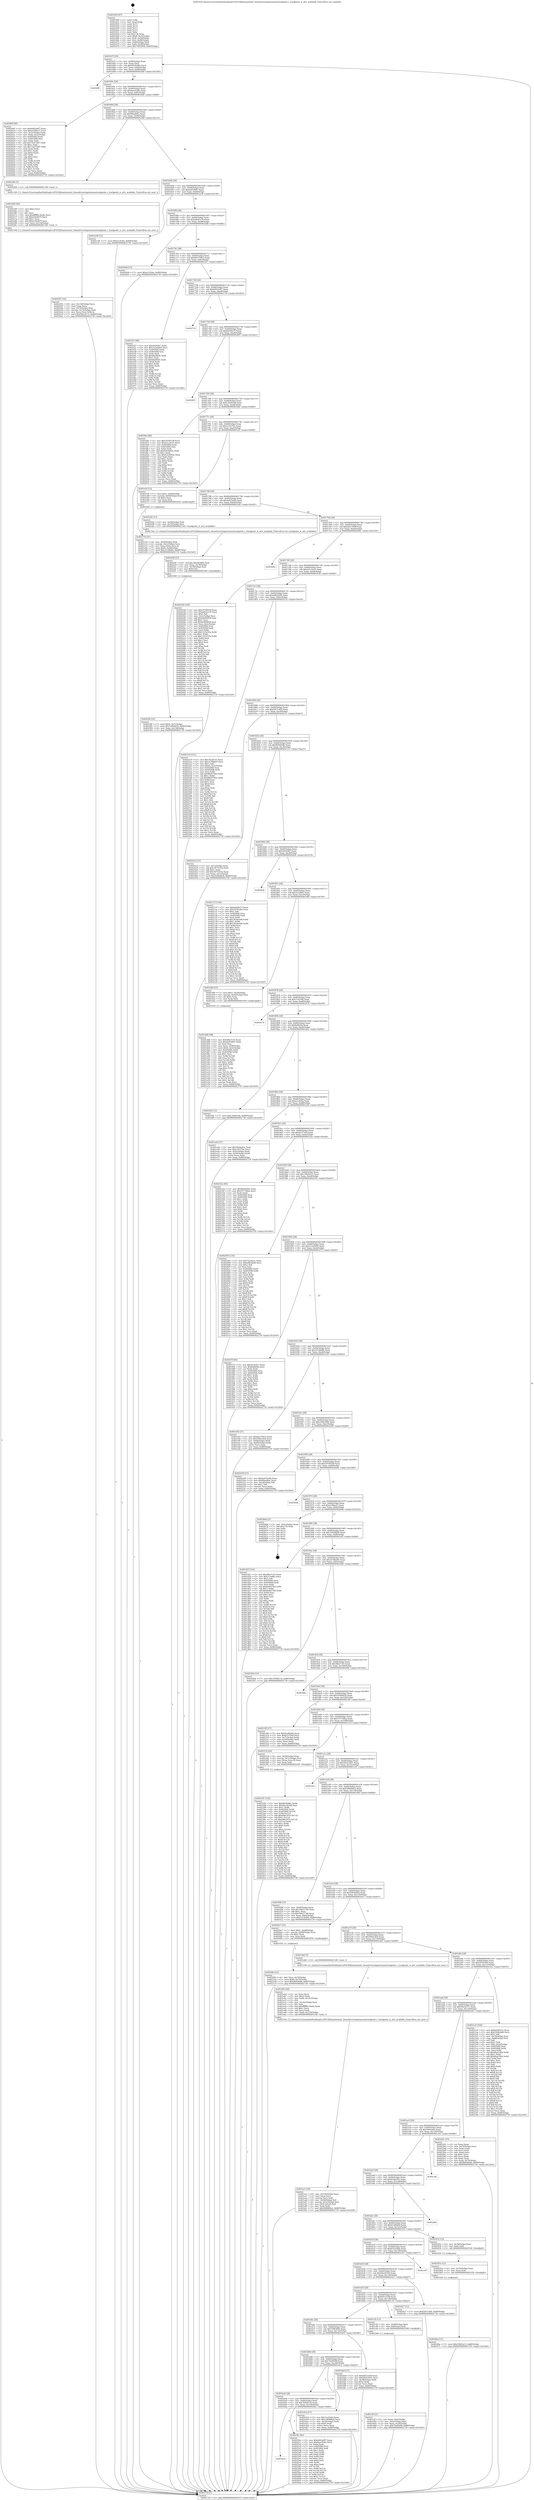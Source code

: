 digraph "0x401650" {
  label = "0x401650 (/mnt/c/Users/mathe/Desktop/tcc/POCII/binaries/extr_linuxdriversinputmousetrackpoint.c_trackpoint_is_attr_available_Final-ollvm.out::main(0))"
  labelloc = "t"
  node[shape=record]

  Entry [label="",width=0.3,height=0.3,shape=circle,fillcolor=black,style=filled]
  "0x40167f" [label="{
     0x40167f [29]\l
     | [instrs]\l
     &nbsp;&nbsp;0x40167f \<+3\>: mov -0x80(%rbp),%eax\l
     &nbsp;&nbsp;0x401682 \<+2\>: mov %eax,%ecx\l
     &nbsp;&nbsp;0x401684 \<+6\>: sub $0x80c82dbc,%ecx\l
     &nbsp;&nbsp;0x40168a \<+6\>: mov %eax,-0x84(%rbp)\l
     &nbsp;&nbsp;0x401690 \<+6\>: mov %ecx,-0x88(%rbp)\l
     &nbsp;&nbsp;0x401696 \<+6\>: je 00000000004026ff \<main+0x10af\>\l
  }"]
  "0x4026ff" [label="{
     0x4026ff\l
  }", style=dashed]
  "0x40169c" [label="{
     0x40169c [28]\l
     | [instrs]\l
     &nbsp;&nbsp;0x40169c \<+5\>: jmp 00000000004016a1 \<main+0x51\>\l
     &nbsp;&nbsp;0x4016a1 \<+6\>: mov -0x84(%rbp),%eax\l
     &nbsp;&nbsp;0x4016a7 \<+5\>: sub $0x9aec028e,%eax\l
     &nbsp;&nbsp;0x4016ac \<+6\>: mov %eax,-0x8c(%rbp)\l
     &nbsp;&nbsp;0x4016b2 \<+6\>: je 000000000040260f \<main+0xfbf\>\l
  }"]
  Exit [label="",width=0.3,height=0.3,shape=circle,fillcolor=black,style=filled,peripheries=2]
  "0x40260f" [label="{
     0x40260f [94]\l
     | [instrs]\l
     &nbsp;&nbsp;0x40260f \<+5\>: mov $0xb9d3a9f7,%eax\l
     &nbsp;&nbsp;0x402614 \<+5\>: mov $0x2cf4be27,%ecx\l
     &nbsp;&nbsp;0x402619 \<+3\>: mov -0x3c(%rbp),%edx\l
     &nbsp;&nbsp;0x40261c \<+3\>: mov %edx,-0x2c(%rbp)\l
     &nbsp;&nbsp;0x40261f \<+7\>: mov 0x405060,%edx\l
     &nbsp;&nbsp;0x402626 \<+7\>: mov 0x405068,%esi\l
     &nbsp;&nbsp;0x40262d \<+2\>: mov %edx,%edi\l
     &nbsp;&nbsp;0x40262f \<+6\>: add $0x72e47d97,%edi\l
     &nbsp;&nbsp;0x402635 \<+3\>: sub $0x1,%edi\l
     &nbsp;&nbsp;0x402638 \<+6\>: sub $0x72e47d97,%edi\l
     &nbsp;&nbsp;0x40263e \<+3\>: imul %edi,%edx\l
     &nbsp;&nbsp;0x402641 \<+3\>: and $0x1,%edx\l
     &nbsp;&nbsp;0x402644 \<+3\>: cmp $0x0,%edx\l
     &nbsp;&nbsp;0x402647 \<+4\>: sete %r8b\l
     &nbsp;&nbsp;0x40264b \<+3\>: cmp $0xa,%esi\l
     &nbsp;&nbsp;0x40264e \<+4\>: setl %r9b\l
     &nbsp;&nbsp;0x402652 \<+3\>: mov %r8b,%r10b\l
     &nbsp;&nbsp;0x402655 \<+3\>: and %r9b,%r10b\l
     &nbsp;&nbsp;0x402658 \<+3\>: xor %r9b,%r8b\l
     &nbsp;&nbsp;0x40265b \<+3\>: or %r8b,%r10b\l
     &nbsp;&nbsp;0x40265e \<+4\>: test $0x1,%r10b\l
     &nbsp;&nbsp;0x402662 \<+3\>: cmovne %ecx,%eax\l
     &nbsp;&nbsp;0x402665 \<+3\>: mov %eax,-0x80(%rbp)\l
     &nbsp;&nbsp;0x402668 \<+5\>: jmp 0000000000402739 \<main+0x10e9\>\l
  }"]
  "0x4016b8" [label="{
     0x4016b8 [28]\l
     | [instrs]\l
     &nbsp;&nbsp;0x4016b8 \<+5\>: jmp 00000000004016bd \<main+0x6d\>\l
     &nbsp;&nbsp;0x4016bd \<+6\>: mov -0x84(%rbp),%eax\l
     &nbsp;&nbsp;0x4016c3 \<+5\>: sub $0x9faad64c,%eax\l
     &nbsp;&nbsp;0x4016c8 \<+6\>: mov %eax,-0x90(%rbp)\l
     &nbsp;&nbsp;0x4016ce \<+6\>: je 0000000000402264 \<main+0xc14\>\l
  }"]
  "0x401bc0" [label="{
     0x401bc0\l
  }", style=dashed]
  "0x402264" [label="{
     0x402264 [5]\l
     | [instrs]\l
     &nbsp;&nbsp;0x402264 \<+5\>: call 0000000000401160 \<next_i\>\l
     | [calls]\l
     &nbsp;&nbsp;0x401160 \{1\} (/mnt/c/Users/mathe/Desktop/tcc/POCII/binaries/extr_linuxdriversinputmousetrackpoint.c_trackpoint_is_attr_available_Final-ollvm.out::next_i)\l
  }"]
  "0x4016d4" [label="{
     0x4016d4 [28]\l
     | [instrs]\l
     &nbsp;&nbsp;0x4016d4 \<+5\>: jmp 00000000004016d9 \<main+0x89\>\l
     &nbsp;&nbsp;0x4016d9 \<+6\>: mov -0x84(%rbp),%eax\l
     &nbsp;&nbsp;0x4016df \<+5\>: sub $0xaa9766f1,%eax\l
     &nbsp;&nbsp;0x4016e4 \<+6\>: mov %eax,-0x94(%rbp)\l
     &nbsp;&nbsp;0x4016ea \<+6\>: je 0000000000401e38 \<main+0x7e8\>\l
  }"]
  "0x4025bc" [label="{
     0x4025bc [83]\l
     | [instrs]\l
     &nbsp;&nbsp;0x4025bc \<+5\>: mov $0xb9d3a9f7,%eax\l
     &nbsp;&nbsp;0x4025c1 \<+5\>: mov $0x9aec028e,%ecx\l
     &nbsp;&nbsp;0x4025c6 \<+2\>: xor %edx,%edx\l
     &nbsp;&nbsp;0x4025c8 \<+7\>: mov 0x405060,%esi\l
     &nbsp;&nbsp;0x4025cf \<+7\>: mov 0x405068,%edi\l
     &nbsp;&nbsp;0x4025d6 \<+3\>: sub $0x1,%edx\l
     &nbsp;&nbsp;0x4025d9 \<+3\>: mov %esi,%r8d\l
     &nbsp;&nbsp;0x4025dc \<+3\>: add %edx,%r8d\l
     &nbsp;&nbsp;0x4025df \<+4\>: imul %r8d,%esi\l
     &nbsp;&nbsp;0x4025e3 \<+3\>: and $0x1,%esi\l
     &nbsp;&nbsp;0x4025e6 \<+3\>: cmp $0x0,%esi\l
     &nbsp;&nbsp;0x4025e9 \<+4\>: sete %r9b\l
     &nbsp;&nbsp;0x4025ed \<+3\>: cmp $0xa,%edi\l
     &nbsp;&nbsp;0x4025f0 \<+4\>: setl %r10b\l
     &nbsp;&nbsp;0x4025f4 \<+3\>: mov %r9b,%r11b\l
     &nbsp;&nbsp;0x4025f7 \<+3\>: and %r10b,%r11b\l
     &nbsp;&nbsp;0x4025fa \<+3\>: xor %r10b,%r9b\l
     &nbsp;&nbsp;0x4025fd \<+3\>: or %r9b,%r11b\l
     &nbsp;&nbsp;0x402600 \<+4\>: test $0x1,%r11b\l
     &nbsp;&nbsp;0x402604 \<+3\>: cmovne %ecx,%eax\l
     &nbsp;&nbsp;0x402607 \<+3\>: mov %eax,-0x80(%rbp)\l
     &nbsp;&nbsp;0x40260a \<+5\>: jmp 0000000000402739 \<main+0x10e9\>\l
  }"]
  "0x401e38" [label="{
     0x401e38 [12]\l
     | [instrs]\l
     &nbsp;&nbsp;0x401e38 \<+7\>: movl $0xa1c026a,-0x80(%rbp)\l
     &nbsp;&nbsp;0x401e3f \<+5\>: jmp 0000000000402739 \<main+0x10e9\>\l
  }"]
  "0x4016f0" [label="{
     0x4016f0 [28]\l
     | [instrs]\l
     &nbsp;&nbsp;0x4016f0 \<+5\>: jmp 00000000004016f5 \<main+0xa5\>\l
     &nbsp;&nbsp;0x4016f5 \<+6\>: mov -0x84(%rbp),%eax\l
     &nbsp;&nbsp;0x4016fb \<+5\>: sub $0xad0d1e70,%eax\l
     &nbsp;&nbsp;0x401700 \<+6\>: mov %eax,-0x98(%rbp)\l
     &nbsp;&nbsp;0x401706 \<+6\>: je 00000000004020db \<main+0xa8b\>\l
  }"]
  "0x40246a" [label="{
     0x40246a [12]\l
     | [instrs]\l
     &nbsp;&nbsp;0x40246a \<+7\>: movl $0x199d5a15,-0x80(%rbp)\l
     &nbsp;&nbsp;0x402471 \<+5\>: jmp 0000000000402739 \<main+0x10e9\>\l
  }"]
  "0x4020db" [label="{
     0x4020db [12]\l
     | [instrs]\l
     &nbsp;&nbsp;0x4020db \<+7\>: movl $0xa1c026a,-0x80(%rbp)\l
     &nbsp;&nbsp;0x4020e2 \<+5\>: jmp 0000000000402739 \<main+0x10e9\>\l
  }"]
  "0x40170c" [label="{
     0x40170c [28]\l
     | [instrs]\l
     &nbsp;&nbsp;0x40170c \<+5\>: jmp 0000000000401711 \<main+0xc1\>\l
     &nbsp;&nbsp;0x401711 \<+6\>: mov -0x84(%rbp),%eax\l
     &nbsp;&nbsp;0x401717 \<+5\>: sub $0xb92749e2,%eax\l
     &nbsp;&nbsp;0x40171c \<+6\>: mov %eax,-0x9c(%rbp)\l
     &nbsp;&nbsp;0x401722 \<+6\>: je 0000000000401f27 \<main+0x8d7\>\l
  }"]
  "0x40245e" [label="{
     0x40245e [12]\l
     | [instrs]\l
     &nbsp;&nbsp;0x40245e \<+4\>: mov -0x70(%rbp),%rax\l
     &nbsp;&nbsp;0x402462 \<+3\>: mov %rax,%rdi\l
     &nbsp;&nbsp;0x402465 \<+5\>: call 0000000000401030 \<free@plt\>\l
     | [calls]\l
     &nbsp;&nbsp;0x401030 \{1\} (unknown)\l
  }"]
  "0x401f27" [label="{
     0x401f27 [88]\l
     | [instrs]\l
     &nbsp;&nbsp;0x401f27 \<+5\>: mov $0x44262b7,%eax\l
     &nbsp;&nbsp;0x401f2c \<+5\>: mov $0x212e9d04,%ecx\l
     &nbsp;&nbsp;0x401f31 \<+7\>: mov 0x405060,%edx\l
     &nbsp;&nbsp;0x401f38 \<+7\>: mov 0x405068,%esi\l
     &nbsp;&nbsp;0x401f3f \<+2\>: mov %edx,%edi\l
     &nbsp;&nbsp;0x401f41 \<+6\>: add $0xb8a9fc8c,%edi\l
     &nbsp;&nbsp;0x401f47 \<+3\>: sub $0x1,%edi\l
     &nbsp;&nbsp;0x401f4a \<+6\>: sub $0xb8a9fc8c,%edi\l
     &nbsp;&nbsp;0x401f50 \<+3\>: imul %edi,%edx\l
     &nbsp;&nbsp;0x401f53 \<+3\>: and $0x1,%edx\l
     &nbsp;&nbsp;0x401f56 \<+3\>: cmp $0x0,%edx\l
     &nbsp;&nbsp;0x401f59 \<+4\>: sete %r8b\l
     &nbsp;&nbsp;0x401f5d \<+3\>: cmp $0xa,%esi\l
     &nbsp;&nbsp;0x401f60 \<+4\>: setl %r9b\l
     &nbsp;&nbsp;0x401f64 \<+3\>: mov %r8b,%r10b\l
     &nbsp;&nbsp;0x401f67 \<+3\>: and %r9b,%r10b\l
     &nbsp;&nbsp;0x401f6a \<+3\>: xor %r9b,%r8b\l
     &nbsp;&nbsp;0x401f6d \<+3\>: or %r8b,%r10b\l
     &nbsp;&nbsp;0x401f70 \<+4\>: test $0x1,%r10b\l
     &nbsp;&nbsp;0x401f74 \<+3\>: cmovne %ecx,%eax\l
     &nbsp;&nbsp;0x401f77 \<+3\>: mov %eax,-0x80(%rbp)\l
     &nbsp;&nbsp;0x401f7a \<+5\>: jmp 0000000000402739 \<main+0x10e9\>\l
  }"]
  "0x401728" [label="{
     0x401728 [28]\l
     | [instrs]\l
     &nbsp;&nbsp;0x401728 \<+5\>: jmp 000000000040172d \<main+0xdd\>\l
     &nbsp;&nbsp;0x40172d \<+6\>: mov -0x84(%rbp),%eax\l
     &nbsp;&nbsp;0x401733 \<+5\>: sub $0xb9d3a9f7,%eax\l
     &nbsp;&nbsp;0x401738 \<+6\>: mov %eax,-0xa0(%rbp)\l
     &nbsp;&nbsp;0x40173e \<+6\>: je 0000000000402732 \<main+0x10e2\>\l
  }"]
  "0x402391" [label="{
     0x402391 [150]\l
     | [instrs]\l
     &nbsp;&nbsp;0x402391 \<+5\>: mov $0x80c82dbc,%edx\l
     &nbsp;&nbsp;0x402396 \<+5\>: mov $0x64e201b9,%esi\l
     &nbsp;&nbsp;0x40239b \<+3\>: mov $0x1,%r8b\l
     &nbsp;&nbsp;0x40239e \<+8\>: mov 0x405060,%r9d\l
     &nbsp;&nbsp;0x4023a6 \<+8\>: mov 0x405068,%r10d\l
     &nbsp;&nbsp;0x4023ae \<+3\>: mov %r9d,%r11d\l
     &nbsp;&nbsp;0x4023b1 \<+7\>: add $0xb9bc5f7e,%r11d\l
     &nbsp;&nbsp;0x4023b8 \<+4\>: sub $0x1,%r11d\l
     &nbsp;&nbsp;0x4023bc \<+7\>: sub $0xb9bc5f7e,%r11d\l
     &nbsp;&nbsp;0x4023c3 \<+4\>: imul %r11d,%r9d\l
     &nbsp;&nbsp;0x4023c7 \<+4\>: and $0x1,%r9d\l
     &nbsp;&nbsp;0x4023cb \<+4\>: cmp $0x0,%r9d\l
     &nbsp;&nbsp;0x4023cf \<+3\>: sete %bl\l
     &nbsp;&nbsp;0x4023d2 \<+4\>: cmp $0xa,%r10d\l
     &nbsp;&nbsp;0x4023d6 \<+4\>: setl %r14b\l
     &nbsp;&nbsp;0x4023da \<+3\>: mov %bl,%r15b\l
     &nbsp;&nbsp;0x4023dd \<+4\>: xor $0xff,%r15b\l
     &nbsp;&nbsp;0x4023e1 \<+3\>: mov %r14b,%r12b\l
     &nbsp;&nbsp;0x4023e4 \<+4\>: xor $0xff,%r12b\l
     &nbsp;&nbsp;0x4023e8 \<+4\>: xor $0x0,%r8b\l
     &nbsp;&nbsp;0x4023ec \<+3\>: mov %r15b,%r13b\l
     &nbsp;&nbsp;0x4023ef \<+4\>: and $0x0,%r13b\l
     &nbsp;&nbsp;0x4023f3 \<+3\>: and %r8b,%bl\l
     &nbsp;&nbsp;0x4023f6 \<+3\>: mov %r12b,%al\l
     &nbsp;&nbsp;0x4023f9 \<+2\>: and $0x0,%al\l
     &nbsp;&nbsp;0x4023fb \<+3\>: and %r8b,%r14b\l
     &nbsp;&nbsp;0x4023fe \<+3\>: or %bl,%r13b\l
     &nbsp;&nbsp;0x402401 \<+3\>: or %r14b,%al\l
     &nbsp;&nbsp;0x402404 \<+3\>: xor %al,%r13b\l
     &nbsp;&nbsp;0x402407 \<+3\>: or %r12b,%r15b\l
     &nbsp;&nbsp;0x40240a \<+4\>: xor $0xff,%r15b\l
     &nbsp;&nbsp;0x40240e \<+4\>: or $0x0,%r8b\l
     &nbsp;&nbsp;0x402412 \<+3\>: and %r8b,%r15b\l
     &nbsp;&nbsp;0x402415 \<+3\>: or %r15b,%r13b\l
     &nbsp;&nbsp;0x402418 \<+4\>: test $0x1,%r13b\l
     &nbsp;&nbsp;0x40241c \<+3\>: cmovne %esi,%edx\l
     &nbsp;&nbsp;0x40241f \<+3\>: mov %edx,-0x80(%rbp)\l
     &nbsp;&nbsp;0x402422 \<+5\>: jmp 0000000000402739 \<main+0x10e9\>\l
  }"]
  "0x402732" [label="{
     0x402732\l
  }", style=dashed]
  "0x401744" [label="{
     0x401744 [28]\l
     | [instrs]\l
     &nbsp;&nbsp;0x401744 \<+5\>: jmp 0000000000401749 \<main+0xf9\>\l
     &nbsp;&nbsp;0x401749 \<+6\>: mov -0x84(%rbp),%eax\l
     &nbsp;&nbsp;0x40174f \<+5\>: sub $0xbd3f4e7e,%eax\l
     &nbsp;&nbsp;0x401754 \<+6\>: mov %eax,-0xa4(%rbp)\l
     &nbsp;&nbsp;0x40175a \<+6\>: je 00000000004026f3 \<main+0x10a3\>\l
  }"]
  "0x4022f6" [label="{
     0x4022f6 [25]\l
     | [instrs]\l
     &nbsp;&nbsp;0x4022f6 \<+7\>: movl $0x0,-0x7c(%rbp)\l
     &nbsp;&nbsp;0x4022fd \<+7\>: movl $0x52994656,-0x80(%rbp)\l
     &nbsp;&nbsp;0x402304 \<+6\>: mov %eax,-0x158(%rbp)\l
     &nbsp;&nbsp;0x40230a \<+5\>: jmp 0000000000402739 \<main+0x10e9\>\l
  }"]
  "0x4026f3" [label="{
     0x4026f3\l
  }", style=dashed]
  "0x401760" [label="{
     0x401760 [28]\l
     | [instrs]\l
     &nbsp;&nbsp;0x401760 \<+5\>: jmp 0000000000401765 \<main+0x115\>\l
     &nbsp;&nbsp;0x401765 \<+6\>: mov -0x84(%rbp),%eax\l
     &nbsp;&nbsp;0x40176b \<+5\>: sub $0xc260d19d,%eax\l
     &nbsp;&nbsp;0x401770 \<+6\>: mov %eax,-0xa8(%rbp)\l
     &nbsp;&nbsp;0x401776 \<+6\>: je 0000000000401fde \<main+0x98e\>\l
  }"]
  "0x4022df" [label="{
     0x4022df [23]\l
     | [instrs]\l
     &nbsp;&nbsp;0x4022df \<+10\>: movabs $0x4030b6,%rdi\l
     &nbsp;&nbsp;0x4022e9 \<+3\>: mov %eax,-0x78(%rbp)\l
     &nbsp;&nbsp;0x4022ec \<+3\>: mov -0x78(%rbp),%esi\l
     &nbsp;&nbsp;0x4022ef \<+2\>: mov $0x0,%al\l
     &nbsp;&nbsp;0x4022f1 \<+5\>: call 0000000000401040 \<printf@plt\>\l
     | [calls]\l
     &nbsp;&nbsp;0x401040 \{1\} (unknown)\l
  }"]
  "0x401fde" [label="{
     0x401fde [88]\l
     | [instrs]\l
     &nbsp;&nbsp;0x401fde \<+5\>: mov $0x2970010f,%eax\l
     &nbsp;&nbsp;0x401fe3 \<+5\>: mov $0xe21c4e35,%ecx\l
     &nbsp;&nbsp;0x401fe8 \<+7\>: mov 0x405060,%edx\l
     &nbsp;&nbsp;0x401fef \<+7\>: mov 0x405068,%esi\l
     &nbsp;&nbsp;0x401ff6 \<+2\>: mov %edx,%edi\l
     &nbsp;&nbsp;0x401ff8 \<+6\>: add $0x81b5682a,%edi\l
     &nbsp;&nbsp;0x401ffe \<+3\>: sub $0x1,%edi\l
     &nbsp;&nbsp;0x402001 \<+6\>: sub $0x81b5682a,%edi\l
     &nbsp;&nbsp;0x402007 \<+3\>: imul %edi,%edx\l
     &nbsp;&nbsp;0x40200a \<+3\>: and $0x1,%edx\l
     &nbsp;&nbsp;0x40200d \<+3\>: cmp $0x0,%edx\l
     &nbsp;&nbsp;0x402010 \<+4\>: sete %r8b\l
     &nbsp;&nbsp;0x402014 \<+3\>: cmp $0xa,%esi\l
     &nbsp;&nbsp;0x402017 \<+4\>: setl %r9b\l
     &nbsp;&nbsp;0x40201b \<+3\>: mov %r8b,%r10b\l
     &nbsp;&nbsp;0x40201e \<+3\>: and %r9b,%r10b\l
     &nbsp;&nbsp;0x402021 \<+3\>: xor %r9b,%r8b\l
     &nbsp;&nbsp;0x402024 \<+3\>: or %r8b,%r10b\l
     &nbsp;&nbsp;0x402027 \<+4\>: test $0x1,%r10b\l
     &nbsp;&nbsp;0x40202b \<+3\>: cmovne %ecx,%eax\l
     &nbsp;&nbsp;0x40202e \<+3\>: mov %eax,-0x80(%rbp)\l
     &nbsp;&nbsp;0x402031 \<+5\>: jmp 0000000000402739 \<main+0x10e9\>\l
  }"]
  "0x40177c" [label="{
     0x40177c [28]\l
     | [instrs]\l
     &nbsp;&nbsp;0x40177c \<+5\>: jmp 0000000000401781 \<main+0x131\>\l
     &nbsp;&nbsp;0x401781 \<+6\>: mov -0x84(%rbp),%eax\l
     &nbsp;&nbsp;0x401787 \<+5\>: sub $0xccf327be,%eax\l
     &nbsp;&nbsp;0x40178c \<+6\>: mov %eax,-0xac(%rbp)\l
     &nbsp;&nbsp;0x401792 \<+6\>: je 0000000000401e5f \<main+0x80f\>\l
  }"]
  "0x402291" [label="{
     0x402291 [32]\l
     | [instrs]\l
     &nbsp;&nbsp;0x402291 \<+6\>: mov -0x154(%rbp),%ecx\l
     &nbsp;&nbsp;0x402297 \<+3\>: imul %eax,%ecx\l
     &nbsp;&nbsp;0x40229a \<+4\>: mov -0x70(%rbp),%rsi\l
     &nbsp;&nbsp;0x40229e \<+4\>: movslq -0x74(%rbp),%rdi\l
     &nbsp;&nbsp;0x4022a2 \<+3\>: mov %ecx,(%rsi,%rdi,4)\l
     &nbsp;&nbsp;0x4022a5 \<+7\>: movl $0x59a1617c,-0x80(%rbp)\l
     &nbsp;&nbsp;0x4022ac \<+5\>: jmp 0000000000402739 \<main+0x10e9\>\l
  }"]
  "0x401e5f" [label="{
     0x401e5f [23]\l
     | [instrs]\l
     &nbsp;&nbsp;0x401e5f \<+7\>: movl $0x1,-0x60(%rbp)\l
     &nbsp;&nbsp;0x401e66 \<+4\>: movslq -0x60(%rbp),%rax\l
     &nbsp;&nbsp;0x401e6a \<+4\>: shl $0x3,%rax\l
     &nbsp;&nbsp;0x401e6e \<+3\>: mov %rax,%rdi\l
     &nbsp;&nbsp;0x401e71 \<+5\>: call 0000000000401050 \<malloc@plt\>\l
     | [calls]\l
     &nbsp;&nbsp;0x401050 \{1\} (unknown)\l
  }"]
  "0x401798" [label="{
     0x401798 [28]\l
     | [instrs]\l
     &nbsp;&nbsp;0x401798 \<+5\>: jmp 000000000040179d \<main+0x14d\>\l
     &nbsp;&nbsp;0x40179d \<+6\>: mov -0x84(%rbp),%eax\l
     &nbsp;&nbsp;0x4017a3 \<+5\>: sub $0xdc833e4b,%eax\l
     &nbsp;&nbsp;0x4017a8 \<+6\>: mov %eax,-0xb0(%rbp)\l
     &nbsp;&nbsp;0x4017ae \<+6\>: je 00000000004022d2 \<main+0xc82\>\l
  }"]
  "0x402269" [label="{
     0x402269 [40]\l
     | [instrs]\l
     &nbsp;&nbsp;0x402269 \<+5\>: mov $0x2,%ecx\l
     &nbsp;&nbsp;0x40226e \<+1\>: cltd\l
     &nbsp;&nbsp;0x40226f \<+2\>: idiv %ecx\l
     &nbsp;&nbsp;0x402271 \<+6\>: imul $0xfffffffe,%edx,%ecx\l
     &nbsp;&nbsp;0x402277 \<+6\>: sub $0xe24e6b7f,%ecx\l
     &nbsp;&nbsp;0x40227d \<+3\>: add $0x1,%ecx\l
     &nbsp;&nbsp;0x402280 \<+6\>: add $0xe24e6b7f,%ecx\l
     &nbsp;&nbsp;0x402286 \<+6\>: mov %ecx,-0x154(%rbp)\l
     &nbsp;&nbsp;0x40228c \<+5\>: call 0000000000401160 \<next_i\>\l
     | [calls]\l
     &nbsp;&nbsp;0x401160 \{1\} (/mnt/c/Users/mathe/Desktop/tcc/POCII/binaries/extr_linuxdriversinputmousetrackpoint.c_trackpoint_is_attr_available_Final-ollvm.out::next_i)\l
  }"]
  "0x4022d2" [label="{
     0x4022d2 [13]\l
     | [instrs]\l
     &nbsp;&nbsp;0x4022d2 \<+4\>: mov -0x58(%rbp),%rdi\l
     &nbsp;&nbsp;0x4022d6 \<+4\>: mov -0x70(%rbp),%rsi\l
     &nbsp;&nbsp;0x4022da \<+5\>: call 00000000004013e0 \<trackpoint_is_attr_available\>\l
     | [calls]\l
     &nbsp;&nbsp;0x4013e0 \{1\} (/mnt/c/Users/mathe/Desktop/tcc/POCII/binaries/extr_linuxdriversinputmousetrackpoint.c_trackpoint_is_attr_available_Final-ollvm.out::trackpoint_is_attr_available)\l
  }"]
  "0x4017b4" [label="{
     0x4017b4 [28]\l
     | [instrs]\l
     &nbsp;&nbsp;0x4017b4 \<+5\>: jmp 00000000004017b9 \<main+0x169\>\l
     &nbsp;&nbsp;0x4017b9 \<+6\>: mov -0x84(%rbp),%eax\l
     &nbsp;&nbsp;0x4017bf \<+5\>: sub $0xde01304f,%eax\l
     &nbsp;&nbsp;0x4017c4 \<+6\>: mov %eax,-0xb4(%rbp)\l
     &nbsp;&nbsp;0x4017ca \<+6\>: je 0000000000402682 \<main+0x1032\>\l
  }"]
  "0x4020fe" [label="{
     0x4020fe [23]\l
     | [instrs]\l
     &nbsp;&nbsp;0x4020fe \<+4\>: mov %rax,-0x70(%rbp)\l
     &nbsp;&nbsp;0x402102 \<+7\>: movl $0x0,-0x74(%rbp)\l
     &nbsp;&nbsp;0x402109 \<+7\>: movl $0xf60040db,-0x80(%rbp)\l
     &nbsp;&nbsp;0x402110 \<+5\>: jmp 0000000000402739 \<main+0x10e9\>\l
  }"]
  "0x402682" [label="{
     0x402682\l
  }", style=dashed]
  "0x4017d0" [label="{
     0x4017d0 [28]\l
     | [instrs]\l
     &nbsp;&nbsp;0x4017d0 \<+5\>: jmp 00000000004017d5 \<main+0x185\>\l
     &nbsp;&nbsp;0x4017d5 \<+6\>: mov -0x84(%rbp),%eax\l
     &nbsp;&nbsp;0x4017db \<+5\>: sub $0xe21c4e35,%eax\l
     &nbsp;&nbsp;0x4017e0 \<+6\>: mov %eax,-0xb8(%rbp)\l
     &nbsp;&nbsp;0x4017e6 \<+6\>: je 0000000000402036 \<main+0x9e6\>\l
  }"]
  "0x401ee1" [label="{
     0x401ee1 [39]\l
     | [instrs]\l
     &nbsp;&nbsp;0x401ee1 \<+6\>: mov -0x150(%rbp),%ecx\l
     &nbsp;&nbsp;0x401ee7 \<+3\>: imul %eax,%ecx\l
     &nbsp;&nbsp;0x401eea \<+3\>: movslq %ecx,%rdi\l
     &nbsp;&nbsp;0x401eed \<+4\>: mov -0x58(%rbp),%r8\l
     &nbsp;&nbsp;0x401ef1 \<+4\>: movslq -0x5c(%rbp),%r9\l
     &nbsp;&nbsp;0x401ef5 \<+4\>: mov (%r8,%r9,8),%r8\l
     &nbsp;&nbsp;0x401ef9 \<+3\>: mov %rdi,(%r8)\l
     &nbsp;&nbsp;0x401efc \<+7\>: movl $0x568084e2,-0x80(%rbp)\l
     &nbsp;&nbsp;0x401f03 \<+5\>: jmp 0000000000402739 \<main+0x10e9\>\l
  }"]
  "0x402036" [label="{
     0x402036 [165]\l
     | [instrs]\l
     &nbsp;&nbsp;0x402036 \<+5\>: mov $0x2970010f,%eax\l
     &nbsp;&nbsp;0x40203b \<+5\>: mov $0xad0d1e70,%ecx\l
     &nbsp;&nbsp;0x402040 \<+2\>: mov $0x1,%dl\l
     &nbsp;&nbsp;0x402042 \<+3\>: mov -0x5c(%rbp),%esi\l
     &nbsp;&nbsp;0x402045 \<+6\>: add $0xb4494928,%esi\l
     &nbsp;&nbsp;0x40204b \<+3\>: add $0x1,%esi\l
     &nbsp;&nbsp;0x40204e \<+6\>: sub $0xb4494928,%esi\l
     &nbsp;&nbsp;0x402054 \<+3\>: mov %esi,-0x5c(%rbp)\l
     &nbsp;&nbsp;0x402057 \<+7\>: mov 0x405060,%esi\l
     &nbsp;&nbsp;0x40205e \<+7\>: mov 0x405068,%edi\l
     &nbsp;&nbsp;0x402065 \<+3\>: mov %esi,%r8d\l
     &nbsp;&nbsp;0x402068 \<+7\>: add $0x1323235a,%r8d\l
     &nbsp;&nbsp;0x40206f \<+4\>: sub $0x1,%r8d\l
     &nbsp;&nbsp;0x402073 \<+7\>: sub $0x1323235a,%r8d\l
     &nbsp;&nbsp;0x40207a \<+4\>: imul %r8d,%esi\l
     &nbsp;&nbsp;0x40207e \<+3\>: and $0x1,%esi\l
     &nbsp;&nbsp;0x402081 \<+3\>: cmp $0x0,%esi\l
     &nbsp;&nbsp;0x402084 \<+4\>: sete %r9b\l
     &nbsp;&nbsp;0x402088 \<+3\>: cmp $0xa,%edi\l
     &nbsp;&nbsp;0x40208b \<+4\>: setl %r10b\l
     &nbsp;&nbsp;0x40208f \<+3\>: mov %r9b,%r11b\l
     &nbsp;&nbsp;0x402092 \<+4\>: xor $0xff,%r11b\l
     &nbsp;&nbsp;0x402096 \<+3\>: mov %r10b,%bl\l
     &nbsp;&nbsp;0x402099 \<+3\>: xor $0xff,%bl\l
     &nbsp;&nbsp;0x40209c \<+3\>: xor $0x0,%dl\l
     &nbsp;&nbsp;0x40209f \<+3\>: mov %r11b,%r14b\l
     &nbsp;&nbsp;0x4020a2 \<+4\>: and $0x0,%r14b\l
     &nbsp;&nbsp;0x4020a6 \<+3\>: and %dl,%r9b\l
     &nbsp;&nbsp;0x4020a9 \<+3\>: mov %bl,%r15b\l
     &nbsp;&nbsp;0x4020ac \<+4\>: and $0x0,%r15b\l
     &nbsp;&nbsp;0x4020b0 \<+3\>: and %dl,%r10b\l
     &nbsp;&nbsp;0x4020b3 \<+3\>: or %r9b,%r14b\l
     &nbsp;&nbsp;0x4020b6 \<+3\>: or %r10b,%r15b\l
     &nbsp;&nbsp;0x4020b9 \<+3\>: xor %r15b,%r14b\l
     &nbsp;&nbsp;0x4020bc \<+3\>: or %bl,%r11b\l
     &nbsp;&nbsp;0x4020bf \<+4\>: xor $0xff,%r11b\l
     &nbsp;&nbsp;0x4020c3 \<+3\>: or $0x0,%dl\l
     &nbsp;&nbsp;0x4020c6 \<+3\>: and %dl,%r11b\l
     &nbsp;&nbsp;0x4020c9 \<+3\>: or %r11b,%r14b\l
     &nbsp;&nbsp;0x4020cc \<+4\>: test $0x1,%r14b\l
     &nbsp;&nbsp;0x4020d0 \<+3\>: cmovne %ecx,%eax\l
     &nbsp;&nbsp;0x4020d3 \<+3\>: mov %eax,-0x80(%rbp)\l
     &nbsp;&nbsp;0x4020d6 \<+5\>: jmp 0000000000402739 \<main+0x10e9\>\l
  }"]
  "0x4017ec" [label="{
     0x4017ec [28]\l
     | [instrs]\l
     &nbsp;&nbsp;0x4017ec \<+5\>: jmp 00000000004017f1 \<main+0x1a1\>\l
     &nbsp;&nbsp;0x4017f1 \<+6\>: mov -0x84(%rbp),%eax\l
     &nbsp;&nbsp;0x4017f7 \<+5\>: sub $0xe685d2f6,%eax\l
     &nbsp;&nbsp;0x4017fc \<+6\>: mov %eax,-0xbc(%rbp)\l
     &nbsp;&nbsp;0x401802 \<+6\>: je 0000000000402519 \<main+0xec9\>\l
  }"]
  "0x401eb5" [label="{
     0x401eb5 [44]\l
     | [instrs]\l
     &nbsp;&nbsp;0x401eb5 \<+2\>: xor %ecx,%ecx\l
     &nbsp;&nbsp;0x401eb7 \<+5\>: mov $0x2,%edx\l
     &nbsp;&nbsp;0x401ebc \<+6\>: mov %edx,-0x14c(%rbp)\l
     &nbsp;&nbsp;0x401ec2 \<+1\>: cltd\l
     &nbsp;&nbsp;0x401ec3 \<+6\>: mov -0x14c(%rbp),%esi\l
     &nbsp;&nbsp;0x401ec9 \<+2\>: idiv %esi\l
     &nbsp;&nbsp;0x401ecb \<+6\>: imul $0xfffffffe,%edx,%edx\l
     &nbsp;&nbsp;0x401ed1 \<+3\>: sub $0x1,%ecx\l
     &nbsp;&nbsp;0x401ed4 \<+2\>: sub %ecx,%edx\l
     &nbsp;&nbsp;0x401ed6 \<+6\>: mov %edx,-0x150(%rbp)\l
     &nbsp;&nbsp;0x401edc \<+5\>: call 0000000000401160 \<next_i\>\l
     | [calls]\l
     &nbsp;&nbsp;0x401160 \{1\} (/mnt/c/Users/mathe/Desktop/tcc/POCII/binaries/extr_linuxdriversinputmousetrackpoint.c_trackpoint_is_attr_available_Final-ollvm.out::next_i)\l
  }"]
  "0x402519" [label="{
     0x402519 [151]\l
     | [instrs]\l
     &nbsp;&nbsp;0x402519 \<+5\>: mov $0x7f2c8231,%eax\l
     &nbsp;&nbsp;0x40251e \<+5\>: mov $0x3e78ba93,%ecx\l
     &nbsp;&nbsp;0x402523 \<+2\>: mov $0x1,%dl\l
     &nbsp;&nbsp;0x402525 \<+7\>: movl $0x0,-0x3c(%rbp)\l
     &nbsp;&nbsp;0x40252c \<+7\>: mov 0x405060,%esi\l
     &nbsp;&nbsp;0x402533 \<+7\>: mov 0x405068,%edi\l
     &nbsp;&nbsp;0x40253a \<+3\>: mov %esi,%r8d\l
     &nbsp;&nbsp;0x40253d \<+7\>: add $0x88e67582,%r8d\l
     &nbsp;&nbsp;0x402544 \<+4\>: sub $0x1,%r8d\l
     &nbsp;&nbsp;0x402548 \<+7\>: sub $0x88e67582,%r8d\l
     &nbsp;&nbsp;0x40254f \<+4\>: imul %r8d,%esi\l
     &nbsp;&nbsp;0x402553 \<+3\>: and $0x1,%esi\l
     &nbsp;&nbsp;0x402556 \<+3\>: cmp $0x0,%esi\l
     &nbsp;&nbsp;0x402559 \<+4\>: sete %r9b\l
     &nbsp;&nbsp;0x40255d \<+3\>: cmp $0xa,%edi\l
     &nbsp;&nbsp;0x402560 \<+4\>: setl %r10b\l
     &nbsp;&nbsp;0x402564 \<+3\>: mov %r9b,%r11b\l
     &nbsp;&nbsp;0x402567 \<+4\>: xor $0xff,%r11b\l
     &nbsp;&nbsp;0x40256b \<+3\>: mov %r10b,%bl\l
     &nbsp;&nbsp;0x40256e \<+3\>: xor $0xff,%bl\l
     &nbsp;&nbsp;0x402571 \<+3\>: xor $0x1,%dl\l
     &nbsp;&nbsp;0x402574 \<+3\>: mov %r11b,%r14b\l
     &nbsp;&nbsp;0x402577 \<+4\>: and $0xff,%r14b\l
     &nbsp;&nbsp;0x40257b \<+3\>: and %dl,%r9b\l
     &nbsp;&nbsp;0x40257e \<+3\>: mov %bl,%r15b\l
     &nbsp;&nbsp;0x402581 \<+4\>: and $0xff,%r15b\l
     &nbsp;&nbsp;0x402585 \<+3\>: and %dl,%r10b\l
     &nbsp;&nbsp;0x402588 \<+3\>: or %r9b,%r14b\l
     &nbsp;&nbsp;0x40258b \<+3\>: or %r10b,%r15b\l
     &nbsp;&nbsp;0x40258e \<+3\>: xor %r15b,%r14b\l
     &nbsp;&nbsp;0x402591 \<+3\>: or %bl,%r11b\l
     &nbsp;&nbsp;0x402594 \<+4\>: xor $0xff,%r11b\l
     &nbsp;&nbsp;0x402598 \<+3\>: or $0x1,%dl\l
     &nbsp;&nbsp;0x40259b \<+3\>: and %dl,%r11b\l
     &nbsp;&nbsp;0x40259e \<+3\>: or %r11b,%r14b\l
     &nbsp;&nbsp;0x4025a1 \<+4\>: test $0x1,%r14b\l
     &nbsp;&nbsp;0x4025a5 \<+3\>: cmovne %ecx,%eax\l
     &nbsp;&nbsp;0x4025a8 \<+3\>: mov %eax,-0x80(%rbp)\l
     &nbsp;&nbsp;0x4025ab \<+5\>: jmp 0000000000402739 \<main+0x10e9\>\l
  }"]
  "0x401808" [label="{
     0x401808 [28]\l
     | [instrs]\l
     &nbsp;&nbsp;0x401808 \<+5\>: jmp 000000000040180d \<main+0x1bd\>\l
     &nbsp;&nbsp;0x40180d \<+6\>: mov -0x84(%rbp),%eax\l
     &nbsp;&nbsp;0x401813 \<+5\>: sub $0xf2671d64,%eax\l
     &nbsp;&nbsp;0x401818 \<+6\>: mov %eax,-0xc0(%rbp)\l
     &nbsp;&nbsp;0x40181e \<+6\>: je 0000000000402433 \<main+0xde3\>\l
  }"]
  "0x401e76" [label="{
     0x401e76 [31]\l
     | [instrs]\l
     &nbsp;&nbsp;0x401e76 \<+4\>: mov -0x58(%rbp),%rdi\l
     &nbsp;&nbsp;0x401e7a \<+4\>: movslq -0x5c(%rbp),%rcx\l
     &nbsp;&nbsp;0x401e7e \<+4\>: mov %rax,(%rdi,%rcx,8)\l
     &nbsp;&nbsp;0x401e82 \<+7\>: movl $0x0,-0x64(%rbp)\l
     &nbsp;&nbsp;0x401e89 \<+7\>: movl $0x251d0df4,-0x80(%rbp)\l
     &nbsp;&nbsp;0x401e90 \<+5\>: jmp 0000000000402739 \<main+0x10e9\>\l
  }"]
  "0x402433" [label="{
     0x402433 [31]\l
     | [instrs]\l
     &nbsp;&nbsp;0x402433 \<+3\>: mov -0x7c(%rbp),%eax\l
     &nbsp;&nbsp;0x402436 \<+5\>: sub $0x3873e53a,%eax\l
     &nbsp;&nbsp;0x40243b \<+3\>: add $0x1,%eax\l
     &nbsp;&nbsp;0x40243e \<+5\>: add $0x3873e53a,%eax\l
     &nbsp;&nbsp;0x402443 \<+3\>: mov %eax,-0x7c(%rbp)\l
     &nbsp;&nbsp;0x402446 \<+7\>: movl $0x52994656,-0x80(%rbp)\l
     &nbsp;&nbsp;0x40244d \<+5\>: jmp 0000000000402739 \<main+0x10e9\>\l
  }"]
  "0x401824" [label="{
     0x401824 [28]\l
     | [instrs]\l
     &nbsp;&nbsp;0x401824 \<+5\>: jmp 0000000000401829 \<main+0x1d9\>\l
     &nbsp;&nbsp;0x401829 \<+6\>: mov -0x84(%rbp),%eax\l
     &nbsp;&nbsp;0x40182f \<+5\>: sub $0xf60040db,%eax\l
     &nbsp;&nbsp;0x401834 \<+6\>: mov %eax,-0xc4(%rbp)\l
     &nbsp;&nbsp;0x40183a \<+6\>: je 0000000000402115 \<main+0xac5\>\l
  }"]
  "0x401dd6" [label="{
     0x401dd6 [98]\l
     | [instrs]\l
     &nbsp;&nbsp;0x401dd6 \<+5\>: mov $0x4fbe7c55,%ecx\l
     &nbsp;&nbsp;0x401ddb \<+5\>: mov $0xaa9766f1,%edx\l
     &nbsp;&nbsp;0x401de0 \<+2\>: xor %esi,%esi\l
     &nbsp;&nbsp;0x401de2 \<+4\>: mov %rax,-0x58(%rbp)\l
     &nbsp;&nbsp;0x401de6 \<+7\>: movl $0x0,-0x5c(%rbp)\l
     &nbsp;&nbsp;0x401ded \<+8\>: mov 0x405060,%r8d\l
     &nbsp;&nbsp;0x401df5 \<+8\>: mov 0x405068,%r9d\l
     &nbsp;&nbsp;0x401dfd \<+3\>: sub $0x1,%esi\l
     &nbsp;&nbsp;0x401e00 \<+3\>: mov %r8d,%r10d\l
     &nbsp;&nbsp;0x401e03 \<+3\>: add %esi,%r10d\l
     &nbsp;&nbsp;0x401e06 \<+4\>: imul %r10d,%r8d\l
     &nbsp;&nbsp;0x401e0a \<+4\>: and $0x1,%r8d\l
     &nbsp;&nbsp;0x401e0e \<+4\>: cmp $0x0,%r8d\l
     &nbsp;&nbsp;0x401e12 \<+4\>: sete %r11b\l
     &nbsp;&nbsp;0x401e16 \<+4\>: cmp $0xa,%r9d\l
     &nbsp;&nbsp;0x401e1a \<+3\>: setl %bl\l
     &nbsp;&nbsp;0x401e1d \<+3\>: mov %r11b,%r14b\l
     &nbsp;&nbsp;0x401e20 \<+3\>: and %bl,%r14b\l
     &nbsp;&nbsp;0x401e23 \<+3\>: xor %bl,%r11b\l
     &nbsp;&nbsp;0x401e26 \<+3\>: or %r11b,%r14b\l
     &nbsp;&nbsp;0x401e29 \<+4\>: test $0x1,%r14b\l
     &nbsp;&nbsp;0x401e2d \<+3\>: cmovne %edx,%ecx\l
     &nbsp;&nbsp;0x401e30 \<+3\>: mov %ecx,-0x80(%rbp)\l
     &nbsp;&nbsp;0x401e33 \<+5\>: jmp 0000000000402739 \<main+0x10e9\>\l
  }"]
  "0x402115" [label="{
     0x402115 [144]\l
     | [instrs]\l
     &nbsp;&nbsp;0x402115 \<+5\>: mov $0xbd3f4e7e,%eax\l
     &nbsp;&nbsp;0x40211a \<+5\>: mov $0x59781fba,%ecx\l
     &nbsp;&nbsp;0x40211f \<+2\>: mov $0x1,%dl\l
     &nbsp;&nbsp;0x402121 \<+7\>: mov 0x405060,%esi\l
     &nbsp;&nbsp;0x402128 \<+7\>: mov 0x405068,%edi\l
     &nbsp;&nbsp;0x40212f \<+3\>: mov %esi,%r8d\l
     &nbsp;&nbsp;0x402132 \<+7\>: sub $0x3454ee98,%r8d\l
     &nbsp;&nbsp;0x402139 \<+4\>: sub $0x1,%r8d\l
     &nbsp;&nbsp;0x40213d \<+7\>: add $0x3454ee98,%r8d\l
     &nbsp;&nbsp;0x402144 \<+4\>: imul %r8d,%esi\l
     &nbsp;&nbsp;0x402148 \<+3\>: and $0x1,%esi\l
     &nbsp;&nbsp;0x40214b \<+3\>: cmp $0x0,%esi\l
     &nbsp;&nbsp;0x40214e \<+4\>: sete %r9b\l
     &nbsp;&nbsp;0x402152 \<+3\>: cmp $0xa,%edi\l
     &nbsp;&nbsp;0x402155 \<+4\>: setl %r10b\l
     &nbsp;&nbsp;0x402159 \<+3\>: mov %r9b,%r11b\l
     &nbsp;&nbsp;0x40215c \<+4\>: xor $0xff,%r11b\l
     &nbsp;&nbsp;0x402160 \<+3\>: mov %r10b,%bl\l
     &nbsp;&nbsp;0x402163 \<+3\>: xor $0xff,%bl\l
     &nbsp;&nbsp;0x402166 \<+3\>: xor $0x0,%dl\l
     &nbsp;&nbsp;0x402169 \<+3\>: mov %r11b,%r14b\l
     &nbsp;&nbsp;0x40216c \<+4\>: and $0x0,%r14b\l
     &nbsp;&nbsp;0x402170 \<+3\>: and %dl,%r9b\l
     &nbsp;&nbsp;0x402173 \<+3\>: mov %bl,%r15b\l
     &nbsp;&nbsp;0x402176 \<+4\>: and $0x0,%r15b\l
     &nbsp;&nbsp;0x40217a \<+3\>: and %dl,%r10b\l
     &nbsp;&nbsp;0x40217d \<+3\>: or %r9b,%r14b\l
     &nbsp;&nbsp;0x402180 \<+3\>: or %r10b,%r15b\l
     &nbsp;&nbsp;0x402183 \<+3\>: xor %r15b,%r14b\l
     &nbsp;&nbsp;0x402186 \<+3\>: or %bl,%r11b\l
     &nbsp;&nbsp;0x402189 \<+4\>: xor $0xff,%r11b\l
     &nbsp;&nbsp;0x40218d \<+3\>: or $0x0,%dl\l
     &nbsp;&nbsp;0x402190 \<+3\>: and %dl,%r11b\l
     &nbsp;&nbsp;0x402193 \<+3\>: or %r11b,%r14b\l
     &nbsp;&nbsp;0x402196 \<+4\>: test $0x1,%r14b\l
     &nbsp;&nbsp;0x40219a \<+3\>: cmovne %ecx,%eax\l
     &nbsp;&nbsp;0x40219d \<+3\>: mov %eax,-0x80(%rbp)\l
     &nbsp;&nbsp;0x4021a0 \<+5\>: jmp 0000000000402739 \<main+0x10e9\>\l
  }"]
  "0x401840" [label="{
     0x401840 [28]\l
     | [instrs]\l
     &nbsp;&nbsp;0x401840 \<+5\>: jmp 0000000000401845 \<main+0x1f5\>\l
     &nbsp;&nbsp;0x401845 \<+6\>: mov -0x84(%rbp),%eax\l
     &nbsp;&nbsp;0x40184b \<+5\>: sub $0x44262b7,%eax\l
     &nbsp;&nbsp;0x401850 \<+6\>: mov %eax,-0xc8(%rbp)\l
     &nbsp;&nbsp;0x401856 \<+6\>: je 00000000004026c8 \<main+0x1078\>\l
  }"]
  "0x401ba4" [label="{
     0x401ba4 [28]\l
     | [instrs]\l
     &nbsp;&nbsp;0x401ba4 \<+5\>: jmp 0000000000401ba9 \<main+0x559\>\l
     &nbsp;&nbsp;0x401ba9 \<+6\>: mov -0x84(%rbp),%eax\l
     &nbsp;&nbsp;0x401baf \<+5\>: sub $0x7604813a,%eax\l
     &nbsp;&nbsp;0x401bb4 \<+6\>: mov %eax,-0x144(%rbp)\l
     &nbsp;&nbsp;0x401bba \<+6\>: je 00000000004025bc \<main+0xf6c\>\l
  }"]
  "0x4026c8" [label="{
     0x4026c8\l
  }", style=dashed]
  "0x40185c" [label="{
     0x40185c [28]\l
     | [instrs]\l
     &nbsp;&nbsp;0x40185c \<+5\>: jmp 0000000000401861 \<main+0x211\>\l
     &nbsp;&nbsp;0x401861 \<+6\>: mov -0x84(%rbp),%eax\l
     &nbsp;&nbsp;0x401867 \<+5\>: sub $0x5c1b8b2,%eax\l
     &nbsp;&nbsp;0x40186c \<+6\>: mov %eax,-0xcc(%rbp)\l
     &nbsp;&nbsp;0x401872 \<+6\>: je 0000000000401dbf \<main+0x76f\>\l
  }"]
  "0x401d14" [label="{
     0x401d14 [27]\l
     | [instrs]\l
     &nbsp;&nbsp;0x401d14 \<+5\>: mov $0x7ca554b,%eax\l
     &nbsp;&nbsp;0x401d19 \<+5\>: mov $0x32098828,%ecx\l
     &nbsp;&nbsp;0x401d1e \<+3\>: mov -0x34(%rbp),%edx\l
     &nbsp;&nbsp;0x401d21 \<+3\>: cmp $0x0,%edx\l
     &nbsp;&nbsp;0x401d24 \<+3\>: cmove %ecx,%eax\l
     &nbsp;&nbsp;0x401d27 \<+3\>: mov %eax,-0x80(%rbp)\l
     &nbsp;&nbsp;0x401d2a \<+5\>: jmp 0000000000402739 \<main+0x10e9\>\l
  }"]
  "0x401dbf" [label="{
     0x401dbf [23]\l
     | [instrs]\l
     &nbsp;&nbsp;0x401dbf \<+7\>: movl $0x1,-0x50(%rbp)\l
     &nbsp;&nbsp;0x401dc6 \<+4\>: movslq -0x50(%rbp),%rax\l
     &nbsp;&nbsp;0x401dca \<+4\>: shl $0x3,%rax\l
     &nbsp;&nbsp;0x401dce \<+3\>: mov %rax,%rdi\l
     &nbsp;&nbsp;0x401dd1 \<+5\>: call 0000000000401050 \<malloc@plt\>\l
     | [calls]\l
     &nbsp;&nbsp;0x401050 \{1\} (unknown)\l
  }"]
  "0x401878" [label="{
     0x401878 [28]\l
     | [instrs]\l
     &nbsp;&nbsp;0x401878 \<+5\>: jmp 000000000040187d \<main+0x22d\>\l
     &nbsp;&nbsp;0x40187d \<+6\>: mov -0x84(%rbp),%eax\l
     &nbsp;&nbsp;0x401883 \<+5\>: sub $0x7ca554b,%eax\l
     &nbsp;&nbsp;0x401888 \<+6\>: mov %eax,-0xd0(%rbp)\l
     &nbsp;&nbsp;0x40188e \<+6\>: je 0000000000402476 \<main+0xe26\>\l
  }"]
  "0x401cff" [label="{
     0x401cff [21]\l
     | [instrs]\l
     &nbsp;&nbsp;0x401cff \<+3\>: mov %eax,-0x4c(%rbp)\l
     &nbsp;&nbsp;0x401d02 \<+3\>: mov -0x4c(%rbp),%eax\l
     &nbsp;&nbsp;0x401d05 \<+3\>: mov %eax,-0x34(%rbp)\l
     &nbsp;&nbsp;0x401d08 \<+7\>: movl $0x74e9028f,-0x80(%rbp)\l
     &nbsp;&nbsp;0x401d0f \<+5\>: jmp 0000000000402739 \<main+0x10e9\>\l
  }"]
  "0x402476" [label="{
     0x402476\l
  }", style=dashed]
  "0x401894" [label="{
     0x401894 [28]\l
     | [instrs]\l
     &nbsp;&nbsp;0x401894 \<+5\>: jmp 0000000000401899 \<main+0x249\>\l
     &nbsp;&nbsp;0x401899 \<+6\>: mov -0x84(%rbp),%eax\l
     &nbsp;&nbsp;0x40189f \<+5\>: sub $0x8afbe9a,%eax\l
     &nbsp;&nbsp;0x4018a4 \<+6\>: mov %eax,-0xd4(%rbp)\l
     &nbsp;&nbsp;0x4018aa \<+6\>: je 0000000000401fd2 \<main+0x982\>\l
  }"]
  "0x401650" [label="{
     0x401650 [47]\l
     | [instrs]\l
     &nbsp;&nbsp;0x401650 \<+1\>: push %rbp\l
     &nbsp;&nbsp;0x401651 \<+3\>: mov %rsp,%rbp\l
     &nbsp;&nbsp;0x401654 \<+2\>: push %r15\l
     &nbsp;&nbsp;0x401656 \<+2\>: push %r14\l
     &nbsp;&nbsp;0x401658 \<+2\>: push %r13\l
     &nbsp;&nbsp;0x40165a \<+2\>: push %r12\l
     &nbsp;&nbsp;0x40165c \<+1\>: push %rbx\l
     &nbsp;&nbsp;0x40165d \<+7\>: sub $0x138,%rsp\l
     &nbsp;&nbsp;0x401664 \<+7\>: movl $0x0,-0x3c(%rbp)\l
     &nbsp;&nbsp;0x40166b \<+3\>: mov %edi,-0x40(%rbp)\l
     &nbsp;&nbsp;0x40166e \<+4\>: mov %rsi,-0x48(%rbp)\l
     &nbsp;&nbsp;0x401672 \<+3\>: mov -0x40(%rbp),%edi\l
     &nbsp;&nbsp;0x401675 \<+3\>: mov %edi,-0x38(%rbp)\l
     &nbsp;&nbsp;0x401678 \<+7\>: movl $0x709f360d,-0x80(%rbp)\l
  }"]
  "0x401fd2" [label="{
     0x401fd2 [12]\l
     | [instrs]\l
     &nbsp;&nbsp;0x401fd2 \<+7\>: movl $0xc260d19d,-0x80(%rbp)\l
     &nbsp;&nbsp;0x401fd9 \<+5\>: jmp 0000000000402739 \<main+0x10e9\>\l
  }"]
  "0x4018b0" [label="{
     0x4018b0 [28]\l
     | [instrs]\l
     &nbsp;&nbsp;0x4018b0 \<+5\>: jmp 00000000004018b5 \<main+0x265\>\l
     &nbsp;&nbsp;0x4018b5 \<+6\>: mov -0x84(%rbp),%eax\l
     &nbsp;&nbsp;0x4018bb \<+5\>: sub $0xa1c026a,%eax\l
     &nbsp;&nbsp;0x4018c0 \<+6\>: mov %eax,-0xd8(%rbp)\l
     &nbsp;&nbsp;0x4018c6 \<+6\>: je 0000000000401e44 \<main+0x7f4\>\l
  }"]
  "0x402739" [label="{
     0x402739 [5]\l
     | [instrs]\l
     &nbsp;&nbsp;0x402739 \<+5\>: jmp 000000000040167f \<main+0x2f\>\l
  }"]
  "0x401e44" [label="{
     0x401e44 [27]\l
     | [instrs]\l
     &nbsp;&nbsp;0x401e44 \<+5\>: mov $0x58e9a92a,%eax\l
     &nbsp;&nbsp;0x401e49 \<+5\>: mov $0xccf327be,%ecx\l
     &nbsp;&nbsp;0x401e4e \<+3\>: mov -0x5c(%rbp),%edx\l
     &nbsp;&nbsp;0x401e51 \<+3\>: cmp -0x50(%rbp),%edx\l
     &nbsp;&nbsp;0x401e54 \<+3\>: cmovl %ecx,%eax\l
     &nbsp;&nbsp;0x401e57 \<+3\>: mov %eax,-0x80(%rbp)\l
     &nbsp;&nbsp;0x401e5a \<+5\>: jmp 0000000000402739 \<main+0x10e9\>\l
  }"]
  "0x4018cc" [label="{
     0x4018cc [28]\l
     | [instrs]\l
     &nbsp;&nbsp;0x4018cc \<+5\>: jmp 00000000004018d1 \<main+0x281\>\l
     &nbsp;&nbsp;0x4018d1 \<+6\>: mov -0x84(%rbp),%eax\l
     &nbsp;&nbsp;0x4018d7 \<+5\>: sub $0xb23726d,%eax\l
     &nbsp;&nbsp;0x4018dc \<+6\>: mov %eax,-0xdc(%rbp)\l
     &nbsp;&nbsp;0x4018e2 \<+6\>: je 000000000040232a \<main+0xcda\>\l
  }"]
  "0x401b88" [label="{
     0x401b88 [28]\l
     | [instrs]\l
     &nbsp;&nbsp;0x401b88 \<+5\>: jmp 0000000000401b8d \<main+0x53d\>\l
     &nbsp;&nbsp;0x401b8d \<+6\>: mov -0x84(%rbp),%eax\l
     &nbsp;&nbsp;0x401b93 \<+5\>: sub $0x74e9028f,%eax\l
     &nbsp;&nbsp;0x401b98 \<+6\>: mov %eax,-0x140(%rbp)\l
     &nbsp;&nbsp;0x401b9e \<+6\>: je 0000000000401d14 \<main+0x6c4\>\l
  }"]
  "0x40232a" [label="{
     0x40232a [83]\l
     | [instrs]\l
     &nbsp;&nbsp;0x40232a \<+5\>: mov $0x80c82dbc,%eax\l
     &nbsp;&nbsp;0x40232f \<+5\>: mov $0x537728ea,%ecx\l
     &nbsp;&nbsp;0x402334 \<+2\>: xor %edx,%edx\l
     &nbsp;&nbsp;0x402336 \<+7\>: mov 0x405060,%esi\l
     &nbsp;&nbsp;0x40233d \<+7\>: mov 0x405068,%edi\l
     &nbsp;&nbsp;0x402344 \<+3\>: sub $0x1,%edx\l
     &nbsp;&nbsp;0x402347 \<+3\>: mov %esi,%r8d\l
     &nbsp;&nbsp;0x40234a \<+3\>: add %edx,%r8d\l
     &nbsp;&nbsp;0x40234d \<+4\>: imul %r8d,%esi\l
     &nbsp;&nbsp;0x402351 \<+3\>: and $0x1,%esi\l
     &nbsp;&nbsp;0x402354 \<+3\>: cmp $0x0,%esi\l
     &nbsp;&nbsp;0x402357 \<+4\>: sete %r9b\l
     &nbsp;&nbsp;0x40235b \<+3\>: cmp $0xa,%edi\l
     &nbsp;&nbsp;0x40235e \<+4\>: setl %r10b\l
     &nbsp;&nbsp;0x402362 \<+3\>: mov %r9b,%r11b\l
     &nbsp;&nbsp;0x402365 \<+3\>: and %r10b,%r11b\l
     &nbsp;&nbsp;0x402368 \<+3\>: xor %r10b,%r9b\l
     &nbsp;&nbsp;0x40236b \<+3\>: or %r9b,%r11b\l
     &nbsp;&nbsp;0x40236e \<+4\>: test $0x1,%r11b\l
     &nbsp;&nbsp;0x402372 \<+3\>: cmovne %ecx,%eax\l
     &nbsp;&nbsp;0x402375 \<+3\>: mov %eax,-0x80(%rbp)\l
     &nbsp;&nbsp;0x402378 \<+5\>: jmp 0000000000402739 \<main+0x10e9\>\l
  }"]
  "0x4018e8" [label="{
     0x4018e8 [28]\l
     | [instrs]\l
     &nbsp;&nbsp;0x4018e8 \<+5\>: jmp 00000000004018ed \<main+0x29d\>\l
     &nbsp;&nbsp;0x4018ed \<+6\>: mov -0x84(%rbp),%eax\l
     &nbsp;&nbsp;0x4018f3 \<+5\>: sub $0x199d5a15,%eax\l
     &nbsp;&nbsp;0x4018f8 \<+6\>: mov %eax,-0xe0(%rbp)\l
     &nbsp;&nbsp;0x4018fe \<+6\>: je 0000000000402493 \<main+0xe43\>\l
  }"]
  "0x401be6" [label="{
     0x401be6 [27]\l
     | [instrs]\l
     &nbsp;&nbsp;0x401be6 \<+5\>: mov $0x6d51430f,%eax\l
     &nbsp;&nbsp;0x401beb \<+5\>: mov $0x56103501,%ecx\l
     &nbsp;&nbsp;0x401bf0 \<+3\>: mov -0x38(%rbp),%edx\l
     &nbsp;&nbsp;0x401bf3 \<+3\>: cmp $0x2,%edx\l
     &nbsp;&nbsp;0x401bf6 \<+3\>: cmovne %ecx,%eax\l
     &nbsp;&nbsp;0x401bf9 \<+3\>: mov %eax,-0x80(%rbp)\l
     &nbsp;&nbsp;0x401bfc \<+5\>: jmp 0000000000402739 \<main+0x10e9\>\l
  }"]
  "0x402493" [label="{
     0x402493 [134]\l
     | [instrs]\l
     &nbsp;&nbsp;0x402493 \<+5\>: mov $0x7f2c8231,%eax\l
     &nbsp;&nbsp;0x402498 \<+5\>: mov $0xe685d2f6,%ecx\l
     &nbsp;&nbsp;0x40249d \<+2\>: mov $0x1,%dl\l
     &nbsp;&nbsp;0x40249f \<+2\>: xor %esi,%esi\l
     &nbsp;&nbsp;0x4024a1 \<+7\>: mov 0x405060,%edi\l
     &nbsp;&nbsp;0x4024a8 \<+8\>: mov 0x405068,%r8d\l
     &nbsp;&nbsp;0x4024b0 \<+3\>: sub $0x1,%esi\l
     &nbsp;&nbsp;0x4024b3 \<+3\>: mov %edi,%r9d\l
     &nbsp;&nbsp;0x4024b6 \<+3\>: add %esi,%r9d\l
     &nbsp;&nbsp;0x4024b9 \<+4\>: imul %r9d,%edi\l
     &nbsp;&nbsp;0x4024bd \<+3\>: and $0x1,%edi\l
     &nbsp;&nbsp;0x4024c0 \<+3\>: cmp $0x0,%edi\l
     &nbsp;&nbsp;0x4024c3 \<+4\>: sete %r10b\l
     &nbsp;&nbsp;0x4024c7 \<+4\>: cmp $0xa,%r8d\l
     &nbsp;&nbsp;0x4024cb \<+4\>: setl %r11b\l
     &nbsp;&nbsp;0x4024cf \<+3\>: mov %r10b,%bl\l
     &nbsp;&nbsp;0x4024d2 \<+3\>: xor $0xff,%bl\l
     &nbsp;&nbsp;0x4024d5 \<+3\>: mov %r11b,%r14b\l
     &nbsp;&nbsp;0x4024d8 \<+4\>: xor $0xff,%r14b\l
     &nbsp;&nbsp;0x4024dc \<+3\>: xor $0x1,%dl\l
     &nbsp;&nbsp;0x4024df \<+3\>: mov %bl,%r15b\l
     &nbsp;&nbsp;0x4024e2 \<+4\>: and $0xff,%r15b\l
     &nbsp;&nbsp;0x4024e6 \<+3\>: and %dl,%r10b\l
     &nbsp;&nbsp;0x4024e9 \<+3\>: mov %r14b,%r12b\l
     &nbsp;&nbsp;0x4024ec \<+4\>: and $0xff,%r12b\l
     &nbsp;&nbsp;0x4024f0 \<+3\>: and %dl,%r11b\l
     &nbsp;&nbsp;0x4024f3 \<+3\>: or %r10b,%r15b\l
     &nbsp;&nbsp;0x4024f6 \<+3\>: or %r11b,%r12b\l
     &nbsp;&nbsp;0x4024f9 \<+3\>: xor %r12b,%r15b\l
     &nbsp;&nbsp;0x4024fc \<+3\>: or %r14b,%bl\l
     &nbsp;&nbsp;0x4024ff \<+3\>: xor $0xff,%bl\l
     &nbsp;&nbsp;0x402502 \<+3\>: or $0x1,%dl\l
     &nbsp;&nbsp;0x402505 \<+2\>: and %dl,%bl\l
     &nbsp;&nbsp;0x402507 \<+3\>: or %bl,%r15b\l
     &nbsp;&nbsp;0x40250a \<+4\>: test $0x1,%r15b\l
     &nbsp;&nbsp;0x40250e \<+3\>: cmovne %ecx,%eax\l
     &nbsp;&nbsp;0x402511 \<+3\>: mov %eax,-0x80(%rbp)\l
     &nbsp;&nbsp;0x402514 \<+5\>: jmp 0000000000402739 \<main+0x10e9\>\l
  }"]
  "0x401904" [label="{
     0x401904 [28]\l
     | [instrs]\l
     &nbsp;&nbsp;0x401904 \<+5\>: jmp 0000000000401909 \<main+0x2b9\>\l
     &nbsp;&nbsp;0x401909 \<+6\>: mov -0x84(%rbp),%eax\l
     &nbsp;&nbsp;0x40190f \<+5\>: sub $0x212e9d04,%eax\l
     &nbsp;&nbsp;0x401914 \<+6\>: mov %eax,-0xe4(%rbp)\l
     &nbsp;&nbsp;0x40191a \<+6\>: je 0000000000401f7f \<main+0x92f\>\l
  }"]
  "0x401b6c" [label="{
     0x401b6c [28]\l
     | [instrs]\l
     &nbsp;&nbsp;0x401b6c \<+5\>: jmp 0000000000401b71 \<main+0x521\>\l
     &nbsp;&nbsp;0x401b71 \<+6\>: mov -0x84(%rbp),%eax\l
     &nbsp;&nbsp;0x401b77 \<+5\>: sub $0x709f360d,%eax\l
     &nbsp;&nbsp;0x401b7c \<+6\>: mov %eax,-0x13c(%rbp)\l
     &nbsp;&nbsp;0x401b82 \<+6\>: je 0000000000401be6 \<main+0x596\>\l
  }"]
  "0x401f7f" [label="{
     0x401f7f [83]\l
     | [instrs]\l
     &nbsp;&nbsp;0x401f7f \<+5\>: mov $0x44262b7,%eax\l
     &nbsp;&nbsp;0x401f84 \<+5\>: mov $0x8afbe9a,%ecx\l
     &nbsp;&nbsp;0x401f89 \<+2\>: xor %edx,%edx\l
     &nbsp;&nbsp;0x401f8b \<+7\>: mov 0x405060,%esi\l
     &nbsp;&nbsp;0x401f92 \<+7\>: mov 0x405068,%edi\l
     &nbsp;&nbsp;0x401f99 \<+3\>: sub $0x1,%edx\l
     &nbsp;&nbsp;0x401f9c \<+3\>: mov %esi,%r8d\l
     &nbsp;&nbsp;0x401f9f \<+3\>: add %edx,%r8d\l
     &nbsp;&nbsp;0x401fa2 \<+4\>: imul %r8d,%esi\l
     &nbsp;&nbsp;0x401fa6 \<+3\>: and $0x1,%esi\l
     &nbsp;&nbsp;0x401fa9 \<+3\>: cmp $0x0,%esi\l
     &nbsp;&nbsp;0x401fac \<+4\>: sete %r9b\l
     &nbsp;&nbsp;0x401fb0 \<+3\>: cmp $0xa,%edi\l
     &nbsp;&nbsp;0x401fb3 \<+4\>: setl %r10b\l
     &nbsp;&nbsp;0x401fb7 \<+3\>: mov %r9b,%r11b\l
     &nbsp;&nbsp;0x401fba \<+3\>: and %r10b,%r11b\l
     &nbsp;&nbsp;0x401fbd \<+3\>: xor %r10b,%r9b\l
     &nbsp;&nbsp;0x401fc0 \<+3\>: or %r9b,%r11b\l
     &nbsp;&nbsp;0x401fc3 \<+4\>: test $0x1,%r11b\l
     &nbsp;&nbsp;0x401fc7 \<+3\>: cmovne %ecx,%eax\l
     &nbsp;&nbsp;0x401fca \<+3\>: mov %eax,-0x80(%rbp)\l
     &nbsp;&nbsp;0x401fcd \<+5\>: jmp 0000000000402739 \<main+0x10e9\>\l
  }"]
  "0x401920" [label="{
     0x401920 [28]\l
     | [instrs]\l
     &nbsp;&nbsp;0x401920 \<+5\>: jmp 0000000000401925 \<main+0x2d5\>\l
     &nbsp;&nbsp;0x401925 \<+6\>: mov -0x84(%rbp),%eax\l
     &nbsp;&nbsp;0x40192b \<+5\>: sub $0x251d0df4,%eax\l
     &nbsp;&nbsp;0x401930 \<+6\>: mov %eax,-0xe8(%rbp)\l
     &nbsp;&nbsp;0x401936 \<+6\>: je 0000000000401e95 \<main+0x845\>\l
  }"]
  "0x401cf2" [label="{
     0x401cf2 [13]\l
     | [instrs]\l
     &nbsp;&nbsp;0x401cf2 \<+4\>: mov -0x48(%rbp),%rax\l
     &nbsp;&nbsp;0x401cf6 \<+4\>: mov 0x8(%rax),%rdi\l
     &nbsp;&nbsp;0x401cfa \<+5\>: call 0000000000401060 \<atoi@plt\>\l
     | [calls]\l
     &nbsp;&nbsp;0x401060 \{1\} (unknown)\l
  }"]
  "0x401e95" [label="{
     0x401e95 [27]\l
     | [instrs]\l
     &nbsp;&nbsp;0x401e95 \<+5\>: mov $0xb92749e2,%eax\l
     &nbsp;&nbsp;0x401e9a \<+5\>: mov $0x5962c9e4,%ecx\l
     &nbsp;&nbsp;0x401e9f \<+3\>: mov -0x64(%rbp),%edx\l
     &nbsp;&nbsp;0x401ea2 \<+3\>: cmp -0x60(%rbp),%edx\l
     &nbsp;&nbsp;0x401ea5 \<+3\>: cmovl %ecx,%eax\l
     &nbsp;&nbsp;0x401ea8 \<+3\>: mov %eax,-0x80(%rbp)\l
     &nbsp;&nbsp;0x401eab \<+5\>: jmp 0000000000402739 \<main+0x10e9\>\l
  }"]
  "0x40193c" [label="{
     0x40193c [28]\l
     | [instrs]\l
     &nbsp;&nbsp;0x40193c \<+5\>: jmp 0000000000401941 \<main+0x2f1\>\l
     &nbsp;&nbsp;0x401941 \<+6\>: mov -0x84(%rbp),%eax\l
     &nbsp;&nbsp;0x401947 \<+5\>: sub $0x2584c8d6,%eax\l
     &nbsp;&nbsp;0x40194c \<+6\>: mov %eax,-0xec(%rbp)\l
     &nbsp;&nbsp;0x401952 \<+6\>: je 0000000000402249 \<main+0xbf9\>\l
  }"]
  "0x401b50" [label="{
     0x401b50 [28]\l
     | [instrs]\l
     &nbsp;&nbsp;0x401b50 \<+5\>: jmp 0000000000401b55 \<main+0x505\>\l
     &nbsp;&nbsp;0x401b55 \<+6\>: mov -0x84(%rbp),%eax\l
     &nbsp;&nbsp;0x401b5b \<+5\>: sub $0x6d51430f,%eax\l
     &nbsp;&nbsp;0x401b60 \<+6\>: mov %eax,-0x138(%rbp)\l
     &nbsp;&nbsp;0x401b66 \<+6\>: je 0000000000401cf2 \<main+0x6a2\>\l
  }"]
  "0x402249" [label="{
     0x402249 [27]\l
     | [instrs]\l
     &nbsp;&nbsp;0x402249 \<+5\>: mov $0xdc833e4b,%eax\l
     &nbsp;&nbsp;0x40224e \<+5\>: mov $0x9faad64c,%ecx\l
     &nbsp;&nbsp;0x402253 \<+3\>: mov -0x2d(%rbp),%dl\l
     &nbsp;&nbsp;0x402256 \<+3\>: test $0x1,%dl\l
     &nbsp;&nbsp;0x402259 \<+3\>: cmovne %ecx,%eax\l
     &nbsp;&nbsp;0x40225c \<+3\>: mov %eax,-0x80(%rbp)\l
     &nbsp;&nbsp;0x40225f \<+5\>: jmp 0000000000402739 \<main+0x10e9\>\l
  }"]
  "0x401958" [label="{
     0x401958 [28]\l
     | [instrs]\l
     &nbsp;&nbsp;0x401958 \<+5\>: jmp 000000000040195d \<main+0x30d\>\l
     &nbsp;&nbsp;0x40195d \<+6\>: mov -0x84(%rbp),%eax\l
     &nbsp;&nbsp;0x401963 \<+5\>: sub $0x2970010f,%eax\l
     &nbsp;&nbsp;0x401968 \<+6\>: mov %eax,-0xf0(%rbp)\l
     &nbsp;&nbsp;0x40196e \<+6\>: je 00000000004026d4 \<main+0x1084\>\l
  }"]
  "0x402427" [label="{
     0x402427 [12]\l
     | [instrs]\l
     &nbsp;&nbsp;0x402427 \<+7\>: movl $0xf2671d64,-0x80(%rbp)\l
     &nbsp;&nbsp;0x40242e \<+5\>: jmp 0000000000402739 \<main+0x10e9\>\l
  }"]
  "0x4026d4" [label="{
     0x4026d4\l
  }", style=dashed]
  "0x401974" [label="{
     0x401974 [28]\l
     | [instrs]\l
     &nbsp;&nbsp;0x401974 \<+5\>: jmp 0000000000401979 \<main+0x329\>\l
     &nbsp;&nbsp;0x401979 \<+6\>: mov -0x84(%rbp),%eax\l
     &nbsp;&nbsp;0x40197f \<+5\>: sub $0x2cf4be27,%eax\l
     &nbsp;&nbsp;0x401984 \<+6\>: mov %eax,-0xf4(%rbp)\l
     &nbsp;&nbsp;0x40198a \<+6\>: je 000000000040266d \<main+0x101d\>\l
  }"]
  "0x401b34" [label="{
     0x401b34 [28]\l
     | [instrs]\l
     &nbsp;&nbsp;0x401b34 \<+5\>: jmp 0000000000401b39 \<main+0x4e9\>\l
     &nbsp;&nbsp;0x401b39 \<+6\>: mov -0x84(%rbp),%eax\l
     &nbsp;&nbsp;0x401b3f \<+5\>: sub $0x64e201b9,%eax\l
     &nbsp;&nbsp;0x401b44 \<+6\>: mov %eax,-0x134(%rbp)\l
     &nbsp;&nbsp;0x401b4a \<+6\>: je 0000000000402427 \<main+0xdd7\>\l
  }"]
  "0x40266d" [label="{
     0x40266d [21]\l
     | [instrs]\l
     &nbsp;&nbsp;0x40266d \<+3\>: mov -0x2c(%rbp),%eax\l
     &nbsp;&nbsp;0x402670 \<+7\>: add $0x138,%rsp\l
     &nbsp;&nbsp;0x402677 \<+1\>: pop %rbx\l
     &nbsp;&nbsp;0x402678 \<+2\>: pop %r12\l
     &nbsp;&nbsp;0x40267a \<+2\>: pop %r13\l
     &nbsp;&nbsp;0x40267c \<+2\>: pop %r14\l
     &nbsp;&nbsp;0x40267e \<+2\>: pop %r15\l
     &nbsp;&nbsp;0x402680 \<+1\>: pop %rbp\l
     &nbsp;&nbsp;0x402681 \<+1\>: ret\l
  }"]
  "0x401990" [label="{
     0x401990 [28]\l
     | [instrs]\l
     &nbsp;&nbsp;0x401990 \<+5\>: jmp 0000000000401995 \<main+0x345\>\l
     &nbsp;&nbsp;0x401995 \<+6\>: mov -0x84(%rbp),%eax\l
     &nbsp;&nbsp;0x40199b \<+5\>: sub $0x32098828,%eax\l
     &nbsp;&nbsp;0x4019a0 \<+6\>: mov %eax,-0xf8(%rbp)\l
     &nbsp;&nbsp;0x4019a6 \<+6\>: je 0000000000401d2f \<main+0x6df\>\l
  }"]
  "0x401c87" [label="{
     0x401c87\l
  }", style=dashed]
  "0x401d2f" [label="{
     0x401d2f [144]\l
     | [instrs]\l
     &nbsp;&nbsp;0x401d2f \<+5\>: mov $0x4fbe7c55,%eax\l
     &nbsp;&nbsp;0x401d34 \<+5\>: mov $0x5c1b8b2,%ecx\l
     &nbsp;&nbsp;0x401d39 \<+2\>: mov $0x1,%dl\l
     &nbsp;&nbsp;0x401d3b \<+7\>: mov 0x405060,%esi\l
     &nbsp;&nbsp;0x401d42 \<+7\>: mov 0x405068,%edi\l
     &nbsp;&nbsp;0x401d49 \<+3\>: mov %esi,%r8d\l
     &nbsp;&nbsp;0x401d4c \<+7\>: sub $0xfe49276d,%r8d\l
     &nbsp;&nbsp;0x401d53 \<+4\>: sub $0x1,%r8d\l
     &nbsp;&nbsp;0x401d57 \<+7\>: add $0xfe49276d,%r8d\l
     &nbsp;&nbsp;0x401d5e \<+4\>: imul %r8d,%esi\l
     &nbsp;&nbsp;0x401d62 \<+3\>: and $0x1,%esi\l
     &nbsp;&nbsp;0x401d65 \<+3\>: cmp $0x0,%esi\l
     &nbsp;&nbsp;0x401d68 \<+4\>: sete %r9b\l
     &nbsp;&nbsp;0x401d6c \<+3\>: cmp $0xa,%edi\l
     &nbsp;&nbsp;0x401d6f \<+4\>: setl %r10b\l
     &nbsp;&nbsp;0x401d73 \<+3\>: mov %r9b,%r11b\l
     &nbsp;&nbsp;0x401d76 \<+4\>: xor $0xff,%r11b\l
     &nbsp;&nbsp;0x401d7a \<+3\>: mov %r10b,%bl\l
     &nbsp;&nbsp;0x401d7d \<+3\>: xor $0xff,%bl\l
     &nbsp;&nbsp;0x401d80 \<+3\>: xor $0x0,%dl\l
     &nbsp;&nbsp;0x401d83 \<+3\>: mov %r11b,%r14b\l
     &nbsp;&nbsp;0x401d86 \<+4\>: and $0x0,%r14b\l
     &nbsp;&nbsp;0x401d8a \<+3\>: and %dl,%r9b\l
     &nbsp;&nbsp;0x401d8d \<+3\>: mov %bl,%r15b\l
     &nbsp;&nbsp;0x401d90 \<+4\>: and $0x0,%r15b\l
     &nbsp;&nbsp;0x401d94 \<+3\>: and %dl,%r10b\l
     &nbsp;&nbsp;0x401d97 \<+3\>: or %r9b,%r14b\l
     &nbsp;&nbsp;0x401d9a \<+3\>: or %r10b,%r15b\l
     &nbsp;&nbsp;0x401d9d \<+3\>: xor %r15b,%r14b\l
     &nbsp;&nbsp;0x401da0 \<+3\>: or %bl,%r11b\l
     &nbsp;&nbsp;0x401da3 \<+4\>: xor $0xff,%r11b\l
     &nbsp;&nbsp;0x401da7 \<+3\>: or $0x0,%dl\l
     &nbsp;&nbsp;0x401daa \<+3\>: and %dl,%r11b\l
     &nbsp;&nbsp;0x401dad \<+3\>: or %r11b,%r14b\l
     &nbsp;&nbsp;0x401db0 \<+4\>: test $0x1,%r14b\l
     &nbsp;&nbsp;0x401db4 \<+3\>: cmovne %ecx,%eax\l
     &nbsp;&nbsp;0x401db7 \<+3\>: mov %eax,-0x80(%rbp)\l
     &nbsp;&nbsp;0x401dba \<+5\>: jmp 0000000000402739 \<main+0x10e9\>\l
  }"]
  "0x4019ac" [label="{
     0x4019ac [28]\l
     | [instrs]\l
     &nbsp;&nbsp;0x4019ac \<+5\>: jmp 00000000004019b1 \<main+0x361\>\l
     &nbsp;&nbsp;0x4019b1 \<+6\>: mov -0x84(%rbp),%eax\l
     &nbsp;&nbsp;0x4019b7 \<+5\>: sub $0x3e78ba93,%eax\l
     &nbsp;&nbsp;0x4019bc \<+6\>: mov %eax,-0xfc(%rbp)\l
     &nbsp;&nbsp;0x4019c2 \<+6\>: je 00000000004025b0 \<main+0xf60\>\l
  }"]
  "0x401b18" [label="{
     0x401b18 [28]\l
     | [instrs]\l
     &nbsp;&nbsp;0x401b18 \<+5\>: jmp 0000000000401b1d \<main+0x4cd\>\l
     &nbsp;&nbsp;0x401b1d \<+6\>: mov -0x84(%rbp),%eax\l
     &nbsp;&nbsp;0x401b23 \<+5\>: sub $0x6325c8de,%eax\l
     &nbsp;&nbsp;0x401b28 \<+6\>: mov %eax,-0x130(%rbp)\l
     &nbsp;&nbsp;0x401b2e \<+6\>: je 0000000000401c87 \<main+0x637\>\l
  }"]
  "0x4025b0" [label="{
     0x4025b0 [12]\l
     | [instrs]\l
     &nbsp;&nbsp;0x4025b0 \<+7\>: movl $0x7604813a,-0x80(%rbp)\l
     &nbsp;&nbsp;0x4025b7 \<+5\>: jmp 0000000000402739 \<main+0x10e9\>\l
  }"]
  "0x4019c8" [label="{
     0x4019c8 [28]\l
     | [instrs]\l
     &nbsp;&nbsp;0x4019c8 \<+5\>: jmp 00000000004019cd \<main+0x37d\>\l
     &nbsp;&nbsp;0x4019cd \<+6\>: mov -0x84(%rbp),%eax\l
     &nbsp;&nbsp;0x4019d3 \<+5\>: sub $0x4fbe7c55,%eax\l
     &nbsp;&nbsp;0x4019d8 \<+6\>: mov %eax,-0x100(%rbp)\l
     &nbsp;&nbsp;0x4019de \<+6\>: je 000000000040269a \<main+0x104a\>\l
  }"]
  "0x402452" [label="{
     0x402452 [12]\l
     | [instrs]\l
     &nbsp;&nbsp;0x402452 \<+4\>: mov -0x58(%rbp),%rax\l
     &nbsp;&nbsp;0x402456 \<+3\>: mov %rax,%rdi\l
     &nbsp;&nbsp;0x402459 \<+5\>: call 0000000000401030 \<free@plt\>\l
     | [calls]\l
     &nbsp;&nbsp;0x401030 \{1\} (unknown)\l
  }"]
  "0x40269a" [label="{
     0x40269a\l
  }", style=dashed]
  "0x4019e4" [label="{
     0x4019e4 [28]\l
     | [instrs]\l
     &nbsp;&nbsp;0x4019e4 \<+5\>: jmp 00000000004019e9 \<main+0x399\>\l
     &nbsp;&nbsp;0x4019e9 \<+6\>: mov -0x84(%rbp),%eax\l
     &nbsp;&nbsp;0x4019ef \<+5\>: sub $0x52994656,%eax\l
     &nbsp;&nbsp;0x4019f4 \<+6\>: mov %eax,-0x104(%rbp)\l
     &nbsp;&nbsp;0x4019fa \<+6\>: je 000000000040230f \<main+0xcbf\>\l
  }"]
  "0x401afc" [label="{
     0x401afc [28]\l
     | [instrs]\l
     &nbsp;&nbsp;0x401afc \<+5\>: jmp 0000000000401b01 \<main+0x4b1\>\l
     &nbsp;&nbsp;0x401b01 \<+6\>: mov -0x84(%rbp),%eax\l
     &nbsp;&nbsp;0x401b07 \<+5\>: sub $0x62af8a6d,%eax\l
     &nbsp;&nbsp;0x401b0c \<+6\>: mov %eax,-0x12c(%rbp)\l
     &nbsp;&nbsp;0x401b12 \<+6\>: je 0000000000402452 \<main+0xe02\>\l
  }"]
  "0x40230f" [label="{
     0x40230f [27]\l
     | [instrs]\l
     &nbsp;&nbsp;0x40230f \<+5\>: mov $0x62af8a6d,%eax\l
     &nbsp;&nbsp;0x402314 \<+5\>: mov $0xb23726d,%ecx\l
     &nbsp;&nbsp;0x402319 \<+3\>: mov -0x7c(%rbp),%edx\l
     &nbsp;&nbsp;0x40231c \<+3\>: cmp -0x50(%rbp),%edx\l
     &nbsp;&nbsp;0x40231f \<+3\>: cmovl %ecx,%eax\l
     &nbsp;&nbsp;0x402322 \<+3\>: mov %eax,-0x80(%rbp)\l
     &nbsp;&nbsp;0x402325 \<+5\>: jmp 0000000000402739 \<main+0x10e9\>\l
  }"]
  "0x401a00" [label="{
     0x401a00 [28]\l
     | [instrs]\l
     &nbsp;&nbsp;0x401a00 \<+5\>: jmp 0000000000401a05 \<main+0x3b5\>\l
     &nbsp;&nbsp;0x401a05 \<+6\>: mov -0x84(%rbp),%eax\l
     &nbsp;&nbsp;0x401a0b \<+5\>: sub $0x537728ea,%eax\l
     &nbsp;&nbsp;0x401a10 \<+6\>: mov %eax,-0x108(%rbp)\l
     &nbsp;&nbsp;0x401a16 \<+6\>: je 000000000040237d \<main+0xd2d\>\l
  }"]
  "0x402482" [label="{
     0x402482\l
  }", style=dashed]
  "0x40237d" [label="{
     0x40237d [20]\l
     | [instrs]\l
     &nbsp;&nbsp;0x40237d \<+4\>: mov -0x58(%rbp),%rax\l
     &nbsp;&nbsp;0x402381 \<+4\>: movslq -0x7c(%rbp),%rcx\l
     &nbsp;&nbsp;0x402385 \<+4\>: mov (%rax,%rcx,8),%rax\l
     &nbsp;&nbsp;0x402389 \<+3\>: mov %rax,%rdi\l
     &nbsp;&nbsp;0x40238c \<+5\>: call 0000000000401030 \<free@plt\>\l
     | [calls]\l
     &nbsp;&nbsp;0x401030 \{1\} (unknown)\l
  }"]
  "0x401a1c" [label="{
     0x401a1c [28]\l
     | [instrs]\l
     &nbsp;&nbsp;0x401a1c \<+5\>: jmp 0000000000401a21 \<main+0x3d1\>\l
     &nbsp;&nbsp;0x401a21 \<+6\>: mov -0x84(%rbp),%eax\l
     &nbsp;&nbsp;0x401a27 \<+5\>: sub $0x56103501,%eax\l
     &nbsp;&nbsp;0x401a2c \<+6\>: mov %eax,-0x10c(%rbp)\l
     &nbsp;&nbsp;0x401a32 \<+6\>: je 0000000000401c01 \<main+0x5b1\>\l
  }"]
  "0x401ae0" [label="{
     0x401ae0 [28]\l
     | [instrs]\l
     &nbsp;&nbsp;0x401ae0 \<+5\>: jmp 0000000000401ae5 \<main+0x495\>\l
     &nbsp;&nbsp;0x401ae5 \<+6\>: mov -0x84(%rbp),%eax\l
     &nbsp;&nbsp;0x401aeb \<+5\>: sub $0x62abc85c,%eax\l
     &nbsp;&nbsp;0x401af0 \<+6\>: mov %eax,-0x128(%rbp)\l
     &nbsp;&nbsp;0x401af6 \<+6\>: je 0000000000402482 \<main+0xe32\>\l
  }"]
  "0x401c01" [label="{
     0x401c01\l
  }", style=dashed]
  "0x401a38" [label="{
     0x401a38 [28]\l
     | [instrs]\l
     &nbsp;&nbsp;0x401a38 \<+5\>: jmp 0000000000401a3d \<main+0x3ed\>\l
     &nbsp;&nbsp;0x401a3d \<+6\>: mov -0x84(%rbp),%eax\l
     &nbsp;&nbsp;0x401a43 \<+5\>: sub $0x568084e2,%eax\l
     &nbsp;&nbsp;0x401a48 \<+6\>: mov %eax,-0x110(%rbp)\l
     &nbsp;&nbsp;0x401a4e \<+6\>: je 0000000000401f08 \<main+0x8b8\>\l
  }"]
  "0x401ce6" [label="{
     0x401ce6\l
  }", style=dashed]
  "0x401f08" [label="{
     0x401f08 [31]\l
     | [instrs]\l
     &nbsp;&nbsp;0x401f08 \<+3\>: mov -0x64(%rbp),%eax\l
     &nbsp;&nbsp;0x401f0b \<+5\>: add $0x76b2174d,%eax\l
     &nbsp;&nbsp;0x401f10 \<+3\>: add $0x1,%eax\l
     &nbsp;&nbsp;0x401f13 \<+5\>: sub $0x76b2174d,%eax\l
     &nbsp;&nbsp;0x401f18 \<+3\>: mov %eax,-0x64(%rbp)\l
     &nbsp;&nbsp;0x401f1b \<+7\>: movl $0x251d0df4,-0x80(%rbp)\l
     &nbsp;&nbsp;0x401f22 \<+5\>: jmp 0000000000402739 \<main+0x10e9\>\l
  }"]
  "0x401a54" [label="{
     0x401a54 [28]\l
     | [instrs]\l
     &nbsp;&nbsp;0x401a54 \<+5\>: jmp 0000000000401a59 \<main+0x409\>\l
     &nbsp;&nbsp;0x401a59 \<+6\>: mov -0x84(%rbp),%eax\l
     &nbsp;&nbsp;0x401a5f \<+5\>: sub $0x58e9a92a,%eax\l
     &nbsp;&nbsp;0x401a64 \<+6\>: mov %eax,-0x114(%rbp)\l
     &nbsp;&nbsp;0x401a6a \<+6\>: je 00000000004020e7 \<main+0xa97\>\l
  }"]
  "0x401ac4" [label="{
     0x401ac4 [28]\l
     | [instrs]\l
     &nbsp;&nbsp;0x401ac4 \<+5\>: jmp 0000000000401ac9 \<main+0x479\>\l
     &nbsp;&nbsp;0x401ac9 \<+6\>: mov -0x84(%rbp),%eax\l
     &nbsp;&nbsp;0x401acf \<+5\>: sub $0x59efca6e,%eax\l
     &nbsp;&nbsp;0x401ad4 \<+6\>: mov %eax,-0x124(%rbp)\l
     &nbsp;&nbsp;0x401ada \<+6\>: je 0000000000401ce6 \<main+0x696\>\l
  }"]
  "0x4020e7" [label="{
     0x4020e7 [23]\l
     | [instrs]\l
     &nbsp;&nbsp;0x4020e7 \<+7\>: movl $0x1,-0x68(%rbp)\l
     &nbsp;&nbsp;0x4020ee \<+4\>: movslq -0x68(%rbp),%rax\l
     &nbsp;&nbsp;0x4020f2 \<+4\>: shl $0x2,%rax\l
     &nbsp;&nbsp;0x4020f6 \<+3\>: mov %rax,%rdi\l
     &nbsp;&nbsp;0x4020f9 \<+5\>: call 0000000000401050 \<malloc@plt\>\l
     | [calls]\l
     &nbsp;&nbsp;0x401050 \{1\} (unknown)\l
  }"]
  "0x401a70" [label="{
     0x401a70 [28]\l
     | [instrs]\l
     &nbsp;&nbsp;0x401a70 \<+5\>: jmp 0000000000401a75 \<main+0x425\>\l
     &nbsp;&nbsp;0x401a75 \<+6\>: mov -0x84(%rbp),%eax\l
     &nbsp;&nbsp;0x401a7b \<+5\>: sub $0x5962c9e4,%eax\l
     &nbsp;&nbsp;0x401a80 \<+6\>: mov %eax,-0x118(%rbp)\l
     &nbsp;&nbsp;0x401a86 \<+6\>: je 0000000000401eb0 \<main+0x860\>\l
  }"]
  "0x4022b1" [label="{
     0x4022b1 [33]\l
     | [instrs]\l
     &nbsp;&nbsp;0x4022b1 \<+2\>: xor %eax,%eax\l
     &nbsp;&nbsp;0x4022b3 \<+3\>: mov -0x74(%rbp),%ecx\l
     &nbsp;&nbsp;0x4022b6 \<+2\>: mov %eax,%edx\l
     &nbsp;&nbsp;0x4022b8 \<+2\>: sub %ecx,%edx\l
     &nbsp;&nbsp;0x4022ba \<+2\>: mov %eax,%ecx\l
     &nbsp;&nbsp;0x4022bc \<+3\>: sub $0x1,%ecx\l
     &nbsp;&nbsp;0x4022bf \<+2\>: add %ecx,%edx\l
     &nbsp;&nbsp;0x4022c1 \<+2\>: sub %edx,%eax\l
     &nbsp;&nbsp;0x4022c3 \<+3\>: mov %eax,-0x74(%rbp)\l
     &nbsp;&nbsp;0x4022c6 \<+7\>: movl $0xf60040db,-0x80(%rbp)\l
     &nbsp;&nbsp;0x4022cd \<+5\>: jmp 0000000000402739 \<main+0x10e9\>\l
  }"]
  "0x401eb0" [label="{
     0x401eb0 [5]\l
     | [instrs]\l
     &nbsp;&nbsp;0x401eb0 \<+5\>: call 0000000000401160 \<next_i\>\l
     | [calls]\l
     &nbsp;&nbsp;0x401160 \{1\} (/mnt/c/Users/mathe/Desktop/tcc/POCII/binaries/extr_linuxdriversinputmousetrackpoint.c_trackpoint_is_attr_available_Final-ollvm.out::next_i)\l
  }"]
  "0x401a8c" [label="{
     0x401a8c [28]\l
     | [instrs]\l
     &nbsp;&nbsp;0x401a8c \<+5\>: jmp 0000000000401a91 \<main+0x441\>\l
     &nbsp;&nbsp;0x401a91 \<+6\>: mov -0x84(%rbp),%eax\l
     &nbsp;&nbsp;0x401a97 \<+5\>: sub $0x59781fba,%eax\l
     &nbsp;&nbsp;0x401a9c \<+6\>: mov %eax,-0x11c(%rbp)\l
     &nbsp;&nbsp;0x401aa2 \<+6\>: je 00000000004021a5 \<main+0xb55\>\l
  }"]
  "0x401aa8" [label="{
     0x401aa8 [28]\l
     | [instrs]\l
     &nbsp;&nbsp;0x401aa8 \<+5\>: jmp 0000000000401aad \<main+0x45d\>\l
     &nbsp;&nbsp;0x401aad \<+6\>: mov -0x84(%rbp),%eax\l
     &nbsp;&nbsp;0x401ab3 \<+5\>: sub $0x59a1617c,%eax\l
     &nbsp;&nbsp;0x401ab8 \<+6\>: mov %eax,-0x120(%rbp)\l
     &nbsp;&nbsp;0x401abe \<+6\>: je 00000000004022b1 \<main+0xc61\>\l
  }"]
  "0x4021a5" [label="{
     0x4021a5 [164]\l
     | [instrs]\l
     &nbsp;&nbsp;0x4021a5 \<+5\>: mov $0xbd3f4e7e,%eax\l
     &nbsp;&nbsp;0x4021aa \<+5\>: mov $0x2584c8d6,%ecx\l
     &nbsp;&nbsp;0x4021af \<+2\>: mov $0x1,%dl\l
     &nbsp;&nbsp;0x4021b1 \<+3\>: mov -0x74(%rbp),%esi\l
     &nbsp;&nbsp;0x4021b4 \<+3\>: cmp -0x68(%rbp),%esi\l
     &nbsp;&nbsp;0x4021b7 \<+4\>: setl %dil\l
     &nbsp;&nbsp;0x4021bb \<+4\>: and $0x1,%dil\l
     &nbsp;&nbsp;0x4021bf \<+4\>: mov %dil,-0x2d(%rbp)\l
     &nbsp;&nbsp;0x4021c3 \<+7\>: mov 0x405060,%esi\l
     &nbsp;&nbsp;0x4021ca \<+8\>: mov 0x405068,%r8d\l
     &nbsp;&nbsp;0x4021d2 \<+3\>: mov %esi,%r9d\l
     &nbsp;&nbsp;0x4021d5 \<+7\>: sub $0x4faa7064,%r9d\l
     &nbsp;&nbsp;0x4021dc \<+4\>: sub $0x1,%r9d\l
     &nbsp;&nbsp;0x4021e0 \<+7\>: add $0x4faa7064,%r9d\l
     &nbsp;&nbsp;0x4021e7 \<+4\>: imul %r9d,%esi\l
     &nbsp;&nbsp;0x4021eb \<+3\>: and $0x1,%esi\l
     &nbsp;&nbsp;0x4021ee \<+3\>: cmp $0x0,%esi\l
     &nbsp;&nbsp;0x4021f1 \<+4\>: sete %dil\l
     &nbsp;&nbsp;0x4021f5 \<+4\>: cmp $0xa,%r8d\l
     &nbsp;&nbsp;0x4021f9 \<+4\>: setl %r10b\l
     &nbsp;&nbsp;0x4021fd \<+3\>: mov %dil,%r11b\l
     &nbsp;&nbsp;0x402200 \<+4\>: xor $0xff,%r11b\l
     &nbsp;&nbsp;0x402204 \<+3\>: mov %r10b,%bl\l
     &nbsp;&nbsp;0x402207 \<+3\>: xor $0xff,%bl\l
     &nbsp;&nbsp;0x40220a \<+3\>: xor $0x0,%dl\l
     &nbsp;&nbsp;0x40220d \<+3\>: mov %r11b,%r14b\l
     &nbsp;&nbsp;0x402210 \<+4\>: and $0x0,%r14b\l
     &nbsp;&nbsp;0x402214 \<+3\>: and %dl,%dil\l
     &nbsp;&nbsp;0x402217 \<+3\>: mov %bl,%r15b\l
     &nbsp;&nbsp;0x40221a \<+4\>: and $0x0,%r15b\l
     &nbsp;&nbsp;0x40221e \<+3\>: and %dl,%r10b\l
     &nbsp;&nbsp;0x402221 \<+3\>: or %dil,%r14b\l
     &nbsp;&nbsp;0x402224 \<+3\>: or %r10b,%r15b\l
     &nbsp;&nbsp;0x402227 \<+3\>: xor %r15b,%r14b\l
     &nbsp;&nbsp;0x40222a \<+3\>: or %bl,%r11b\l
     &nbsp;&nbsp;0x40222d \<+4\>: xor $0xff,%r11b\l
     &nbsp;&nbsp;0x402231 \<+3\>: or $0x0,%dl\l
     &nbsp;&nbsp;0x402234 \<+3\>: and %dl,%r11b\l
     &nbsp;&nbsp;0x402237 \<+3\>: or %r11b,%r14b\l
     &nbsp;&nbsp;0x40223a \<+4\>: test $0x1,%r14b\l
     &nbsp;&nbsp;0x40223e \<+3\>: cmovne %ecx,%eax\l
     &nbsp;&nbsp;0x402241 \<+3\>: mov %eax,-0x80(%rbp)\l
     &nbsp;&nbsp;0x402244 \<+5\>: jmp 0000000000402739 \<main+0x10e9\>\l
  }"]
  Entry -> "0x401650" [label=" 1"]
  "0x40167f" -> "0x4026ff" [label=" 0"]
  "0x40167f" -> "0x40169c" [label=" 42"]
  "0x40266d" -> Exit [label=" 1"]
  "0x40169c" -> "0x40260f" [label=" 1"]
  "0x40169c" -> "0x4016b8" [label=" 41"]
  "0x40260f" -> "0x402739" [label=" 1"]
  "0x4016b8" -> "0x402264" [label=" 1"]
  "0x4016b8" -> "0x4016d4" [label=" 40"]
  "0x4025bc" -> "0x402739" [label=" 1"]
  "0x4016d4" -> "0x401e38" [label=" 1"]
  "0x4016d4" -> "0x4016f0" [label=" 39"]
  "0x401ba4" -> "0x401bc0" [label=" 0"]
  "0x4016f0" -> "0x4020db" [label=" 1"]
  "0x4016f0" -> "0x40170c" [label=" 38"]
  "0x401ba4" -> "0x4025bc" [label=" 1"]
  "0x40170c" -> "0x401f27" [label=" 1"]
  "0x40170c" -> "0x401728" [label=" 37"]
  "0x4025b0" -> "0x402739" [label=" 1"]
  "0x401728" -> "0x402732" [label=" 0"]
  "0x401728" -> "0x401744" [label=" 37"]
  "0x402519" -> "0x402739" [label=" 1"]
  "0x401744" -> "0x4026f3" [label=" 0"]
  "0x401744" -> "0x401760" [label=" 37"]
  "0x402493" -> "0x402739" [label=" 1"]
  "0x401760" -> "0x401fde" [label=" 1"]
  "0x401760" -> "0x40177c" [label=" 36"]
  "0x40246a" -> "0x402739" [label=" 1"]
  "0x40177c" -> "0x401e5f" [label=" 1"]
  "0x40177c" -> "0x401798" [label=" 35"]
  "0x40245e" -> "0x40246a" [label=" 1"]
  "0x401798" -> "0x4022d2" [label=" 1"]
  "0x401798" -> "0x4017b4" [label=" 34"]
  "0x402452" -> "0x40245e" [label=" 1"]
  "0x4017b4" -> "0x402682" [label=" 0"]
  "0x4017b4" -> "0x4017d0" [label=" 34"]
  "0x402433" -> "0x402739" [label=" 1"]
  "0x4017d0" -> "0x402036" [label=" 1"]
  "0x4017d0" -> "0x4017ec" [label=" 33"]
  "0x402427" -> "0x402739" [label=" 1"]
  "0x4017ec" -> "0x402519" [label=" 1"]
  "0x4017ec" -> "0x401808" [label=" 32"]
  "0x402391" -> "0x402739" [label=" 1"]
  "0x401808" -> "0x402433" [label=" 1"]
  "0x401808" -> "0x401824" [label=" 31"]
  "0x40237d" -> "0x402391" [label=" 1"]
  "0x401824" -> "0x402115" [label=" 2"]
  "0x401824" -> "0x401840" [label=" 29"]
  "0x40232a" -> "0x402739" [label=" 1"]
  "0x401840" -> "0x4026c8" [label=" 0"]
  "0x401840" -> "0x40185c" [label=" 29"]
  "0x40230f" -> "0x402739" [label=" 2"]
  "0x40185c" -> "0x401dbf" [label=" 1"]
  "0x40185c" -> "0x401878" [label=" 28"]
  "0x4022f6" -> "0x402739" [label=" 1"]
  "0x401878" -> "0x402476" [label=" 0"]
  "0x401878" -> "0x401894" [label=" 28"]
  "0x4022d2" -> "0x4022df" [label=" 1"]
  "0x401894" -> "0x401fd2" [label=" 1"]
  "0x401894" -> "0x4018b0" [label=" 27"]
  "0x4022b1" -> "0x402739" [label=" 1"]
  "0x4018b0" -> "0x401e44" [label=" 2"]
  "0x4018b0" -> "0x4018cc" [label=" 25"]
  "0x402291" -> "0x402739" [label=" 1"]
  "0x4018cc" -> "0x40232a" [label=" 1"]
  "0x4018cc" -> "0x4018e8" [label=" 24"]
  "0x402269" -> "0x402291" [label=" 1"]
  "0x4018e8" -> "0x402493" [label=" 1"]
  "0x4018e8" -> "0x401904" [label=" 23"]
  "0x402264" -> "0x402269" [label=" 1"]
  "0x401904" -> "0x401f7f" [label=" 1"]
  "0x401904" -> "0x401920" [label=" 22"]
  "0x4021a5" -> "0x402739" [label=" 2"]
  "0x401920" -> "0x401e95" [label=" 2"]
  "0x401920" -> "0x40193c" [label=" 20"]
  "0x402115" -> "0x402739" [label=" 2"]
  "0x40193c" -> "0x402249" [label=" 2"]
  "0x40193c" -> "0x401958" [label=" 18"]
  "0x4020e7" -> "0x4020fe" [label=" 1"]
  "0x401958" -> "0x4026d4" [label=" 0"]
  "0x401958" -> "0x401974" [label=" 18"]
  "0x4020db" -> "0x402739" [label=" 1"]
  "0x401974" -> "0x40266d" [label=" 1"]
  "0x401974" -> "0x401990" [label=" 17"]
  "0x401fde" -> "0x402739" [label=" 1"]
  "0x401990" -> "0x401d2f" [label=" 1"]
  "0x401990" -> "0x4019ac" [label=" 16"]
  "0x401fd2" -> "0x402739" [label=" 1"]
  "0x4019ac" -> "0x4025b0" [label=" 1"]
  "0x4019ac" -> "0x4019c8" [label=" 15"]
  "0x401f27" -> "0x402739" [label=" 1"]
  "0x4019c8" -> "0x40269a" [label=" 0"]
  "0x4019c8" -> "0x4019e4" [label=" 15"]
  "0x401f08" -> "0x402739" [label=" 1"]
  "0x4019e4" -> "0x40230f" [label=" 2"]
  "0x4019e4" -> "0x401a00" [label=" 13"]
  "0x401eb5" -> "0x401ee1" [label=" 1"]
  "0x401a00" -> "0x40237d" [label=" 1"]
  "0x401a00" -> "0x401a1c" [label=" 12"]
  "0x401eb0" -> "0x401eb5" [label=" 1"]
  "0x401a1c" -> "0x401c01" [label=" 0"]
  "0x401a1c" -> "0x401a38" [label=" 12"]
  "0x401e76" -> "0x402739" [label=" 1"]
  "0x401a38" -> "0x401f08" [label=" 1"]
  "0x401a38" -> "0x401a54" [label=" 11"]
  "0x401e5f" -> "0x401e76" [label=" 1"]
  "0x401a54" -> "0x4020e7" [label=" 1"]
  "0x401a54" -> "0x401a70" [label=" 10"]
  "0x401e38" -> "0x402739" [label=" 1"]
  "0x401a70" -> "0x401eb0" [label=" 1"]
  "0x401a70" -> "0x401a8c" [label=" 9"]
  "0x401dd6" -> "0x402739" [label=" 1"]
  "0x401a8c" -> "0x4021a5" [label=" 2"]
  "0x401a8c" -> "0x401aa8" [label=" 7"]
  "0x401dbf" -> "0x401dd6" [label=" 1"]
  "0x401aa8" -> "0x4022b1" [label=" 1"]
  "0x401aa8" -> "0x401ac4" [label=" 6"]
  "0x401e44" -> "0x402739" [label=" 2"]
  "0x401ac4" -> "0x401ce6" [label=" 0"]
  "0x401ac4" -> "0x401ae0" [label=" 6"]
  "0x401e95" -> "0x402739" [label=" 2"]
  "0x401ae0" -> "0x402482" [label=" 0"]
  "0x401ae0" -> "0x401afc" [label=" 6"]
  "0x401ee1" -> "0x402739" [label=" 1"]
  "0x401afc" -> "0x402452" [label=" 1"]
  "0x401afc" -> "0x401b18" [label=" 5"]
  "0x401f7f" -> "0x402739" [label=" 1"]
  "0x401b18" -> "0x401c87" [label=" 0"]
  "0x401b18" -> "0x401b34" [label=" 5"]
  "0x402036" -> "0x402739" [label=" 1"]
  "0x401b34" -> "0x402427" [label=" 1"]
  "0x401b34" -> "0x401b50" [label=" 4"]
  "0x4020fe" -> "0x402739" [label=" 1"]
  "0x401b50" -> "0x401cf2" [label=" 1"]
  "0x401b50" -> "0x401b6c" [label=" 3"]
  "0x402249" -> "0x402739" [label=" 2"]
  "0x401b6c" -> "0x401be6" [label=" 1"]
  "0x401b6c" -> "0x401b88" [label=" 2"]
  "0x401be6" -> "0x402739" [label=" 1"]
  "0x401650" -> "0x40167f" [label=" 1"]
  "0x402739" -> "0x40167f" [label=" 41"]
  "0x401cf2" -> "0x401cff" [label=" 1"]
  "0x401cff" -> "0x402739" [label=" 1"]
  "0x4022df" -> "0x4022f6" [label=" 1"]
  "0x401b88" -> "0x401d14" [label=" 1"]
  "0x401b88" -> "0x401ba4" [label=" 1"]
  "0x401d14" -> "0x402739" [label=" 1"]
  "0x401d2f" -> "0x402739" [label=" 1"]
}
